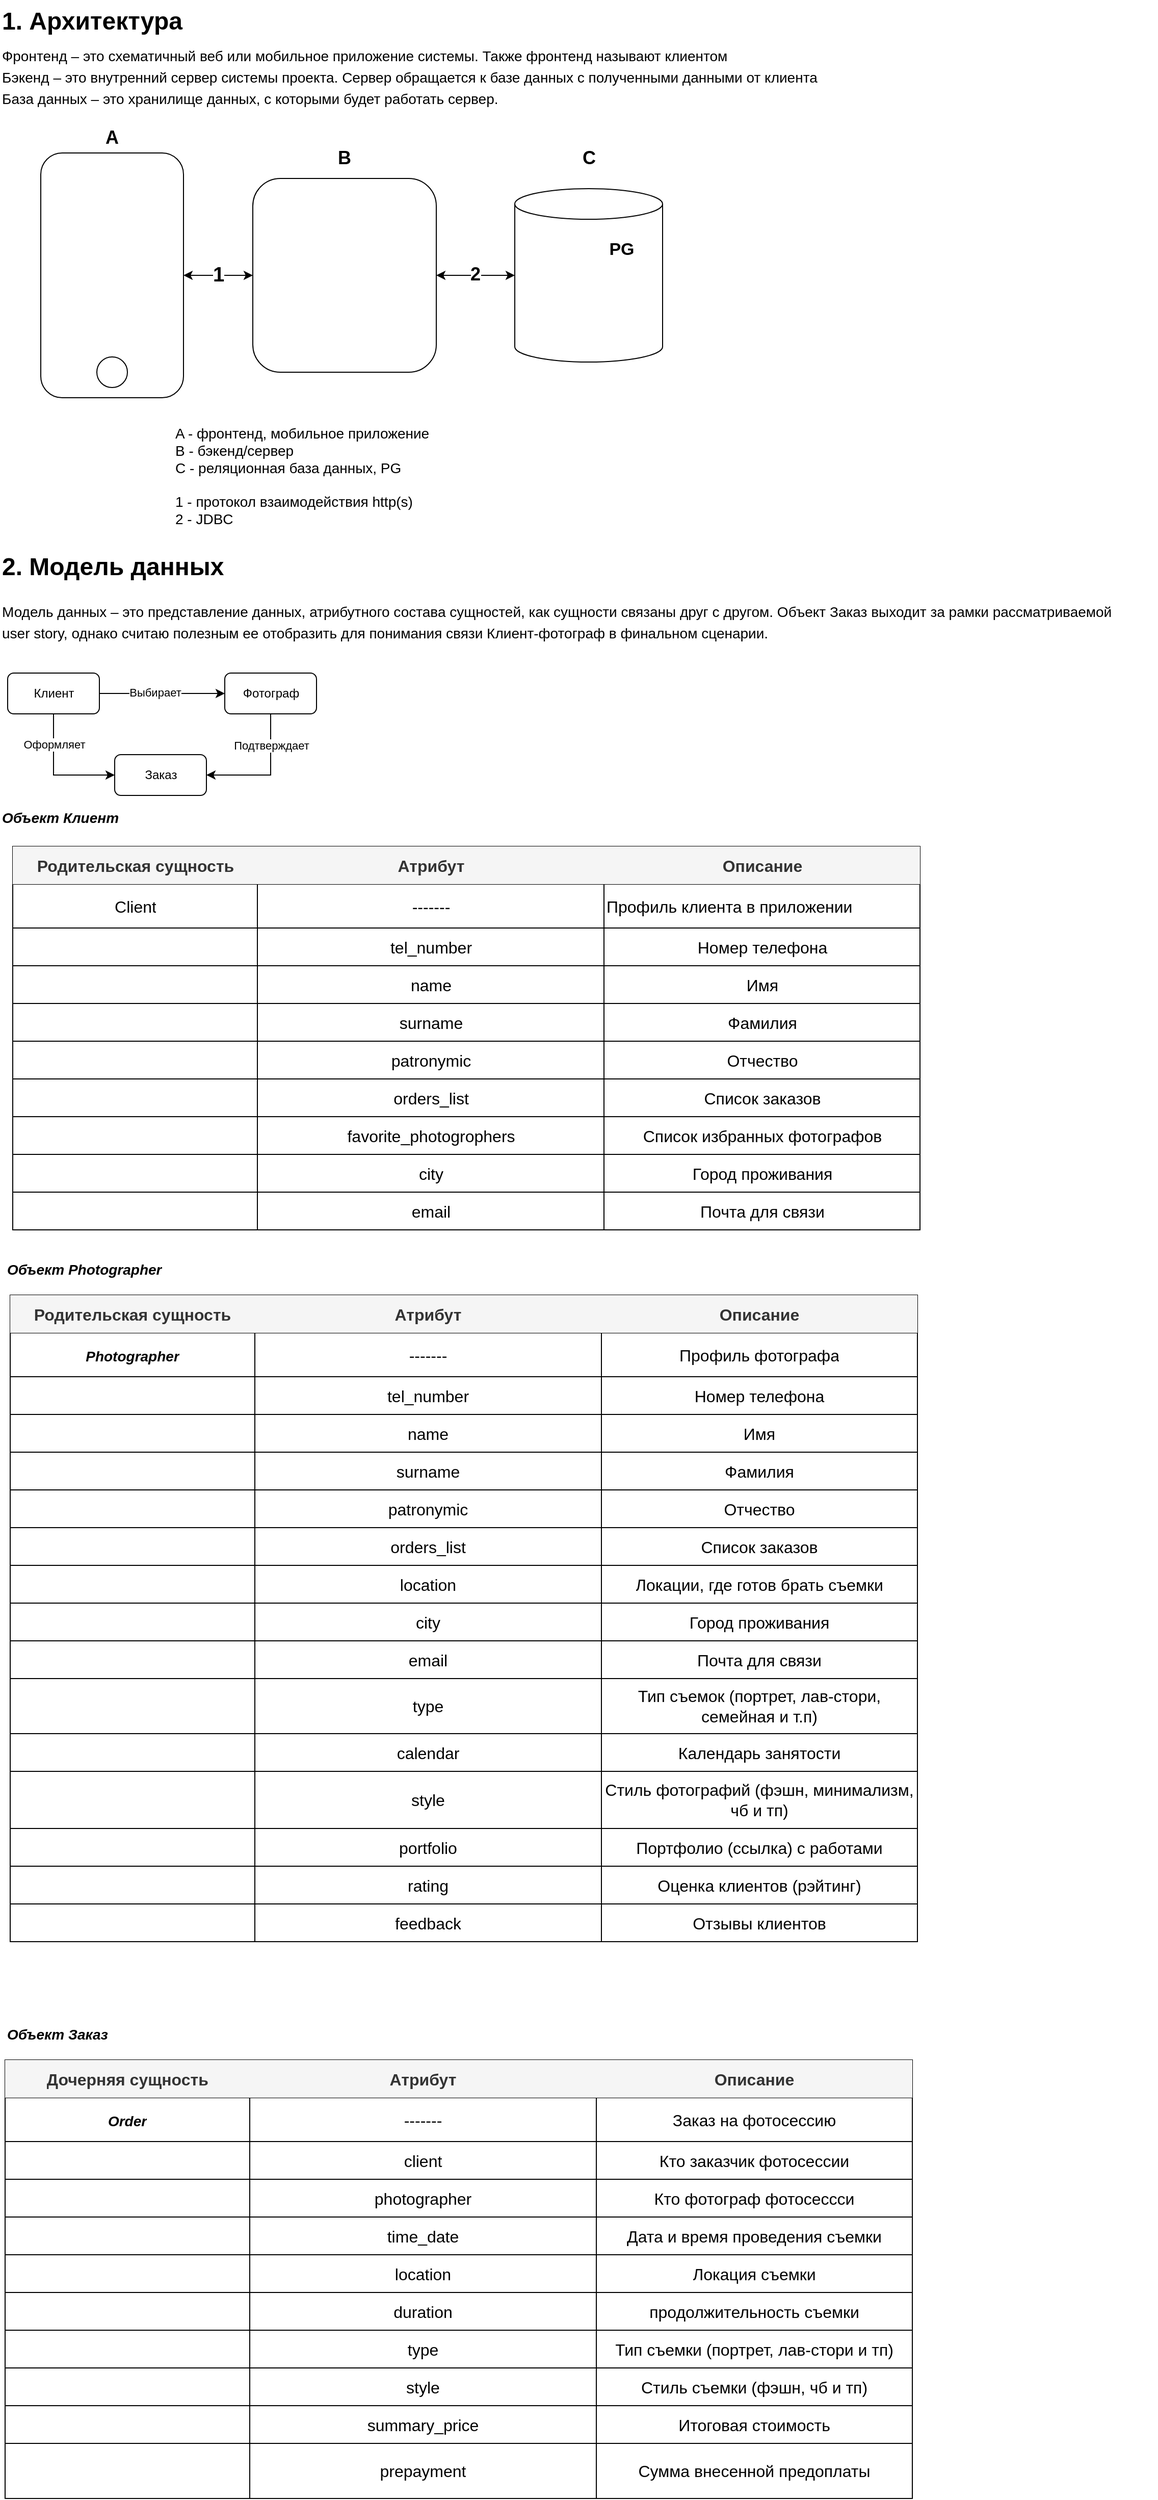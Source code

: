 <mxfile version="24.7.12">
  <diagram name="Страница — 1" id="ijxovVV1rgF7gnz3EdBH">
    <mxGraphModel dx="1235" dy="665" grid="1" gridSize="10" guides="1" tooltips="1" connect="1" arrows="1" fold="1" page="1" pageScale="1" pageWidth="1169" pageHeight="1654" math="0" shadow="0">
      <root>
        <mxCell id="0" />
        <mxCell id="1" parent="0" />
        <mxCell id="AkS7lIhU_IYrqKkZwIAo-1" value="&lt;h1 style=&quot;margin-top: 0px;&quot;&gt;1. Архитектура&lt;/h1&gt;&lt;p style=&quot;line-height: 50%; font-size: 14px;&quot;&gt;&lt;font style=&quot;font-size: 14px;&quot;&gt;&lt;span style=&quot;background-color: initial;&quot;&gt;Фронтенд – это схематичный веб или мобильное приложение системы. Также фронтенд&amp;nbsp;&lt;/span&gt;&lt;/font&gt;&lt;span style=&quot;background-color: initial;&quot;&gt;называют клиентом&lt;/span&gt;&lt;/p&gt;&lt;p style=&quot;line-height: 50%; font-size: 14px;&quot;&gt;&lt;font style=&quot;font-size: 14px;&quot;&gt;Бэкенд – это внутренний сервер системы проекта. Сервер обращается к базе данных с&amp;nbsp;&lt;/font&gt;&lt;span style=&quot;background-color: initial;&quot;&gt;полученными данными от клиента&amp;nbsp;&lt;/span&gt;&lt;/p&gt;&lt;p style=&quot;line-height: 50%; font-size: 14px;&quot;&gt;&lt;font style=&quot;font-size: 14px;&quot;&gt;База данных – это хранилище данных, с которыми будет работать сервер.&lt;/font&gt;&lt;/p&gt;&lt;p&gt;&lt;br&gt;&lt;/p&gt;" style="text;html=1;whiteSpace=wrap;overflow=hidden;rounded=0;" parent="1" vertex="1">
          <mxGeometry x="20" y="10" width="1130" height="170" as="geometry" />
        </mxCell>
        <mxCell id="AkS7lIhU_IYrqKkZwIAo-2" value="" style="rounded=1;whiteSpace=wrap;html=1;" parent="1" vertex="1">
          <mxGeometry x="60" y="160" width="140" height="240" as="geometry" />
        </mxCell>
        <mxCell id="AkS7lIhU_IYrqKkZwIAo-3" value="" style="ellipse;whiteSpace=wrap;html=1;" parent="1" vertex="1">
          <mxGeometry x="115" y="360" width="30" height="30" as="geometry" />
        </mxCell>
        <mxCell id="AkS7lIhU_IYrqKkZwIAo-4" value="" style="rounded=1;whiteSpace=wrap;html=1;" parent="1" vertex="1">
          <mxGeometry x="268" y="185" width="180" height="190" as="geometry" />
        </mxCell>
        <mxCell id="AkS7lIhU_IYrqKkZwIAo-5" value="" style="shape=cylinder3;whiteSpace=wrap;html=1;boundedLbl=1;backgroundOutline=1;size=15;" parent="1" vertex="1">
          <mxGeometry x="525" y="195" width="145" height="170" as="geometry" />
        </mxCell>
        <mxCell id="AkS7lIhU_IYrqKkZwIAo-7" value="&lt;b&gt;&lt;font style=&quot;font-size: 17px;&quot;&gt;PG&lt;/font&gt;&lt;/b&gt;" style="text;html=1;align=center;verticalAlign=middle;whiteSpace=wrap;rounded=0;" parent="1" vertex="1">
          <mxGeometry x="600" y="240" width="60" height="30" as="geometry" />
        </mxCell>
        <mxCell id="AkS7lIhU_IYrqKkZwIAo-8" value="&lt;font style=&quot;font-size: 18px;&quot;&gt;&lt;b&gt;A&lt;/b&gt;&lt;/font&gt;" style="text;html=1;align=center;verticalAlign=middle;whiteSpace=wrap;rounded=0;" parent="1" vertex="1">
          <mxGeometry x="100" y="130" width="60" height="30" as="geometry" />
        </mxCell>
        <mxCell id="AkS7lIhU_IYrqKkZwIAo-9" value="&lt;font style=&quot;font-size: 18px;&quot;&gt;&lt;b&gt;B&lt;/b&gt;&lt;/font&gt;" style="text;html=1;align=center;verticalAlign=middle;whiteSpace=wrap;rounded=0;" parent="1" vertex="1">
          <mxGeometry x="328" y="150" width="60" height="30" as="geometry" />
        </mxCell>
        <mxCell id="AkS7lIhU_IYrqKkZwIAo-10" value="&lt;font style=&quot;font-size: 18px;&quot;&gt;&lt;b&gt;C&lt;/b&gt;&lt;/font&gt;" style="text;html=1;align=center;verticalAlign=middle;whiteSpace=wrap;rounded=0;" parent="1" vertex="1">
          <mxGeometry x="567.5" y="150" width="60" height="30" as="geometry" />
        </mxCell>
        <mxCell id="AkS7lIhU_IYrqKkZwIAo-11" value="" style="endArrow=classic;startArrow=classic;html=1;rounded=0;exitX=1;exitY=0.5;exitDx=0;exitDy=0;" parent="1" source="AkS7lIhU_IYrqKkZwIAo-2" target="AkS7lIhU_IYrqKkZwIAo-4" edge="1">
          <mxGeometry width="50" height="50" relative="1" as="geometry">
            <mxPoint x="420" y="270" as="sourcePoint" />
            <mxPoint x="470" y="220" as="targetPoint" />
          </mxGeometry>
        </mxCell>
        <mxCell id="AkS7lIhU_IYrqKkZwIAo-12" value="&lt;font size=&quot;1&quot; style=&quot;&quot;&gt;&lt;b style=&quot;font-size: 20px;&quot;&gt;1&lt;/b&gt;&lt;/font&gt;" style="edgeLabel;html=1;align=center;verticalAlign=middle;resizable=0;points=[];" parent="AkS7lIhU_IYrqKkZwIAo-11" vertex="1" connectable="0">
          <mxGeometry x="-0.005" y="2" relative="1" as="geometry">
            <mxPoint as="offset" />
          </mxGeometry>
        </mxCell>
        <mxCell id="AkS7lIhU_IYrqKkZwIAo-13" value="" style="endArrow=classic;startArrow=classic;html=1;rounded=0;entryX=0;entryY=0.5;entryDx=0;entryDy=0;entryPerimeter=0;exitX=1;exitY=0.5;exitDx=0;exitDy=0;" parent="1" source="AkS7lIhU_IYrqKkZwIAo-4" target="AkS7lIhU_IYrqKkZwIAo-5" edge="1">
          <mxGeometry width="50" height="50" relative="1" as="geometry">
            <mxPoint x="470" y="310" as="sourcePoint" />
            <mxPoint x="470" y="220" as="targetPoint" />
          </mxGeometry>
        </mxCell>
        <mxCell id="AkS7lIhU_IYrqKkZwIAo-14" value="&lt;font style=&quot;font-size: 18px;&quot;&gt;&lt;b&gt;2&lt;/b&gt;&lt;/font&gt;" style="edgeLabel;html=1;align=center;verticalAlign=middle;resizable=0;points=[];" parent="AkS7lIhU_IYrqKkZwIAo-13" vertex="1" connectable="0">
          <mxGeometry x="-0.023" y="1" relative="1" as="geometry">
            <mxPoint as="offset" />
          </mxGeometry>
        </mxCell>
        <mxCell id="AkS7lIhU_IYrqKkZwIAo-15" value="&lt;font style=&quot;font-size: 14px;&quot;&gt;A - фронтенд, мобильное приложение&lt;/font&gt;&lt;div&gt;&lt;font style=&quot;font-size: 14px;&quot;&gt;B - бэкенд/сервер&lt;/font&gt;&lt;/div&gt;&lt;div&gt;&lt;font style=&quot;font-size: 14px;&quot;&gt;C - реляционная база данных, PG&lt;/font&gt;&lt;/div&gt;&lt;div&gt;&lt;font style=&quot;font-size: 14px;&quot;&gt;&lt;br&gt;&lt;/font&gt;&lt;/div&gt;&lt;div&gt;&lt;font style=&quot;font-size: 14px;&quot;&gt;1 - протокол взаимодействия http(s)&lt;/font&gt;&lt;/div&gt;&lt;div&gt;&lt;font style=&quot;font-size: 14px;&quot;&gt;2 - JDBC&lt;/font&gt;&lt;/div&gt;" style="text;html=1;align=left;verticalAlign=top;whiteSpace=wrap;rounded=0;" parent="1" vertex="1">
          <mxGeometry x="190" y="420" width="460" height="110" as="geometry" />
        </mxCell>
        <mxCell id="ub23vjz9PENQ5aywY2CP-2" value="&lt;h1 style=&quot;margin-top: 0px; line-height: 160%;&quot;&gt;2. Модель данных&lt;/h1&gt;&lt;p style=&quot;line-height: 160%;&quot;&gt;&lt;span style=&quot;font-size: 14px;&quot;&gt;Модель данных – это представление данных, атрибутного состава сущностей, как сущности&amp;nbsp;&lt;/span&gt;&lt;span style=&quot;font-size: 14px; background-color: initial;&quot;&gt;связаны друг с другом. Объект Заказ выходит за рамки рассматриваемой user story, однако считаю полезным ее отобразить для понимания связи Клиент-фотограф в финальном сценарии.&lt;/span&gt;&lt;/p&gt;" style="text;html=1;whiteSpace=wrap;overflow=hidden;rounded=0;" vertex="1" parent="1">
          <mxGeometry x="20" y="540" width="1120" height="120" as="geometry" />
        </mxCell>
        <mxCell id="ub23vjz9PENQ5aywY2CP-6" style="edgeStyle=orthogonalEdgeStyle;rounded=0;orthogonalLoop=1;jettySize=auto;html=1;entryX=0;entryY=0.5;entryDx=0;entryDy=0;" edge="1" parent="1" source="ub23vjz9PENQ5aywY2CP-3" target="ub23vjz9PENQ5aywY2CP-5">
          <mxGeometry relative="1" as="geometry">
            <Array as="points">
              <mxPoint x="72.5" y="770" />
            </Array>
          </mxGeometry>
        </mxCell>
        <mxCell id="ub23vjz9PENQ5aywY2CP-8" value="Оформляет" style="edgeLabel;html=1;align=center;verticalAlign=middle;resizable=0;points=[];" vertex="1" connectable="0" parent="ub23vjz9PENQ5aywY2CP-6">
          <mxGeometry x="-0.22" relative="1" as="geometry">
            <mxPoint y="-17" as="offset" />
          </mxGeometry>
        </mxCell>
        <mxCell id="ub23vjz9PENQ5aywY2CP-10" style="edgeStyle=orthogonalEdgeStyle;rounded=0;orthogonalLoop=1;jettySize=auto;html=1;" edge="1" parent="1" source="ub23vjz9PENQ5aywY2CP-3" target="ub23vjz9PENQ5aywY2CP-4">
          <mxGeometry relative="1" as="geometry" />
        </mxCell>
        <mxCell id="ub23vjz9PENQ5aywY2CP-11" value="Выбирает" style="edgeLabel;html=1;align=center;verticalAlign=middle;resizable=0;points=[];" vertex="1" connectable="0" parent="ub23vjz9PENQ5aywY2CP-10">
          <mxGeometry x="-0.115" y="1" relative="1" as="geometry">
            <mxPoint as="offset" />
          </mxGeometry>
        </mxCell>
        <mxCell id="ub23vjz9PENQ5aywY2CP-3" value="Клиент" style="rounded=1;whiteSpace=wrap;html=1;" vertex="1" parent="1">
          <mxGeometry x="27.5" y="670" width="90" height="40" as="geometry" />
        </mxCell>
        <mxCell id="ub23vjz9PENQ5aywY2CP-7" style="edgeStyle=orthogonalEdgeStyle;rounded=0;orthogonalLoop=1;jettySize=auto;html=1;entryX=1;entryY=0.5;entryDx=0;entryDy=0;" edge="1" parent="1" source="ub23vjz9PENQ5aywY2CP-4" target="ub23vjz9PENQ5aywY2CP-5">
          <mxGeometry relative="1" as="geometry">
            <Array as="points">
              <mxPoint x="285.5" y="770" />
            </Array>
          </mxGeometry>
        </mxCell>
        <mxCell id="ub23vjz9PENQ5aywY2CP-9" value="Подтверждает" style="edgeLabel;html=1;align=center;verticalAlign=middle;resizable=0;points=[];" vertex="1" connectable="0" parent="ub23vjz9PENQ5aywY2CP-7">
          <mxGeometry x="-0.407" y="1" relative="1" as="geometry">
            <mxPoint x="-1" y="-6" as="offset" />
          </mxGeometry>
        </mxCell>
        <mxCell id="ub23vjz9PENQ5aywY2CP-4" value="Фотограф" style="rounded=1;whiteSpace=wrap;html=1;" vertex="1" parent="1">
          <mxGeometry x="240.5" y="670" width="90" height="40" as="geometry" />
        </mxCell>
        <mxCell id="ub23vjz9PENQ5aywY2CP-5" value="Заказ" style="rounded=1;whiteSpace=wrap;html=1;" vertex="1" parent="1">
          <mxGeometry x="132.5" y="750" width="90" height="40" as="geometry" />
        </mxCell>
        <mxCell id="ub23vjz9PENQ5aywY2CP-14" value="" style="shape=table;startSize=0;container=1;collapsible=0;childLayout=tableLayout;fontSize=16;" vertex="1" parent="1">
          <mxGeometry x="32.5" y="840" width="890" height="376" as="geometry" />
        </mxCell>
        <mxCell id="ub23vjz9PENQ5aywY2CP-15" value="" style="shape=tableRow;horizontal=0;startSize=0;swimlaneHead=0;swimlaneBody=0;strokeColor=inherit;top=0;left=0;bottom=0;right=0;collapsible=0;dropTarget=0;fillColor=none;points=[[0,0.5],[1,0.5]];portConstraint=eastwest;fontSize=16;" vertex="1" parent="ub23vjz9PENQ5aywY2CP-14">
          <mxGeometry width="890" height="37" as="geometry" />
        </mxCell>
        <mxCell id="ub23vjz9PENQ5aywY2CP-16" value="Родительская сущность" style="shape=partialRectangle;html=1;whiteSpace=wrap;connectable=0;strokeColor=#666666;overflow=hidden;fillColor=#f5f5f5;top=0;left=0;bottom=0;right=0;pointerEvents=1;fontSize=16;fontStyle=1;fontColor=#333333;perimeterSpacing=1;" vertex="1" parent="ub23vjz9PENQ5aywY2CP-15">
          <mxGeometry width="240" height="37" as="geometry">
            <mxRectangle width="240" height="37" as="alternateBounds" />
          </mxGeometry>
        </mxCell>
        <mxCell id="ub23vjz9PENQ5aywY2CP-17" value="Атрибут" style="shape=partialRectangle;html=1;whiteSpace=wrap;connectable=0;strokeColor=#666666;overflow=hidden;fillColor=#f5f5f5;top=0;left=0;bottom=0;right=0;pointerEvents=1;fontSize=16;fontStyle=1;fontColor=#333333;perimeterSpacing=1;" vertex="1" parent="ub23vjz9PENQ5aywY2CP-15">
          <mxGeometry x="240" width="340" height="37" as="geometry">
            <mxRectangle width="340" height="37" as="alternateBounds" />
          </mxGeometry>
        </mxCell>
        <mxCell id="ub23vjz9PENQ5aywY2CP-18" value="Описание" style="shape=partialRectangle;html=1;whiteSpace=wrap;connectable=0;strokeColor=#666666;overflow=hidden;fillColor=#f5f5f5;top=0;left=0;bottom=0;right=0;pointerEvents=1;fontSize=16;fontStyle=1;fontColor=#333333;perimeterSpacing=1;" vertex="1" parent="ub23vjz9PENQ5aywY2CP-15">
          <mxGeometry x="580" width="310" height="37" as="geometry">
            <mxRectangle width="310" height="37" as="alternateBounds" />
          </mxGeometry>
        </mxCell>
        <mxCell id="ub23vjz9PENQ5aywY2CP-19" value="" style="shape=tableRow;horizontal=0;startSize=0;swimlaneHead=0;swimlaneBody=0;strokeColor=inherit;top=0;left=0;bottom=0;right=0;collapsible=0;dropTarget=0;fillColor=none;points=[[0,0.5],[1,0.5]];portConstraint=eastwest;fontSize=16;" vertex="1" parent="ub23vjz9PENQ5aywY2CP-14">
          <mxGeometry y="37" width="890" height="43" as="geometry" />
        </mxCell>
        <mxCell id="ub23vjz9PENQ5aywY2CP-20" value="Client" style="shape=partialRectangle;html=1;whiteSpace=wrap;connectable=0;strokeColor=inherit;overflow=hidden;fillColor=none;top=0;left=0;bottom=0;right=0;pointerEvents=1;fontSize=16;" vertex="1" parent="ub23vjz9PENQ5aywY2CP-19">
          <mxGeometry width="240" height="43" as="geometry">
            <mxRectangle width="240" height="43" as="alternateBounds" />
          </mxGeometry>
        </mxCell>
        <mxCell id="ub23vjz9PENQ5aywY2CP-21" value="-------" style="shape=partialRectangle;html=1;whiteSpace=wrap;connectable=0;strokeColor=inherit;overflow=hidden;fillColor=none;top=0;left=0;bottom=0;right=0;pointerEvents=1;fontSize=16;" vertex="1" parent="ub23vjz9PENQ5aywY2CP-19">
          <mxGeometry x="240" width="340" height="43" as="geometry">
            <mxRectangle width="340" height="43" as="alternateBounds" />
          </mxGeometry>
        </mxCell>
        <mxCell id="ub23vjz9PENQ5aywY2CP-22" value="Профиль клиента в приложении" style="shape=partialRectangle;html=1;whiteSpace=wrap;connectable=0;strokeColor=inherit;overflow=hidden;fillColor=none;top=0;left=0;bottom=0;right=0;pointerEvents=1;fontSize=16;align=left;" vertex="1" parent="ub23vjz9PENQ5aywY2CP-19">
          <mxGeometry x="580" width="310" height="43" as="geometry">
            <mxRectangle width="310" height="43" as="alternateBounds" />
          </mxGeometry>
        </mxCell>
        <mxCell id="ub23vjz9PENQ5aywY2CP-40" style="shape=tableRow;horizontal=0;startSize=0;swimlaneHead=0;swimlaneBody=0;strokeColor=inherit;top=0;left=0;bottom=0;right=0;collapsible=0;dropTarget=0;fillColor=none;points=[[0,0.5],[1,0.5]];portConstraint=eastwest;fontSize=16;" vertex="1" parent="ub23vjz9PENQ5aywY2CP-14">
          <mxGeometry y="80" width="890" height="37" as="geometry" />
        </mxCell>
        <mxCell id="ub23vjz9PENQ5aywY2CP-41" style="shape=partialRectangle;html=1;whiteSpace=wrap;connectable=0;strokeColor=inherit;overflow=hidden;fillColor=none;top=0;left=0;bottom=0;right=0;pointerEvents=1;fontSize=16;" vertex="1" parent="ub23vjz9PENQ5aywY2CP-40">
          <mxGeometry width="240" height="37" as="geometry">
            <mxRectangle width="240" height="37" as="alternateBounds" />
          </mxGeometry>
        </mxCell>
        <mxCell id="ub23vjz9PENQ5aywY2CP-42" value="tel_number" style="shape=partialRectangle;html=1;whiteSpace=wrap;connectable=0;strokeColor=inherit;overflow=hidden;fillColor=none;top=0;left=0;bottom=0;right=0;pointerEvents=1;fontSize=16;" vertex="1" parent="ub23vjz9PENQ5aywY2CP-40">
          <mxGeometry x="240" width="340" height="37" as="geometry">
            <mxRectangle width="340" height="37" as="alternateBounds" />
          </mxGeometry>
        </mxCell>
        <mxCell id="ub23vjz9PENQ5aywY2CP-43" value="Номер телефона" style="shape=partialRectangle;html=1;whiteSpace=wrap;connectable=0;strokeColor=inherit;overflow=hidden;fillColor=none;top=0;left=0;bottom=0;right=0;pointerEvents=1;fontSize=16;" vertex="1" parent="ub23vjz9PENQ5aywY2CP-40">
          <mxGeometry x="580" width="310" height="37" as="geometry">
            <mxRectangle width="310" height="37" as="alternateBounds" />
          </mxGeometry>
        </mxCell>
        <mxCell id="ub23vjz9PENQ5aywY2CP-36" style="shape=tableRow;horizontal=0;startSize=0;swimlaneHead=0;swimlaneBody=0;strokeColor=inherit;top=0;left=0;bottom=0;right=0;collapsible=0;dropTarget=0;fillColor=none;points=[[0,0.5],[1,0.5]];portConstraint=eastwest;fontSize=16;" vertex="1" parent="ub23vjz9PENQ5aywY2CP-14">
          <mxGeometry y="117" width="890" height="37" as="geometry" />
        </mxCell>
        <mxCell id="ub23vjz9PENQ5aywY2CP-37" style="shape=partialRectangle;html=1;whiteSpace=wrap;connectable=0;strokeColor=inherit;overflow=hidden;fillColor=none;top=0;left=0;bottom=0;right=0;pointerEvents=1;fontSize=16;" vertex="1" parent="ub23vjz9PENQ5aywY2CP-36">
          <mxGeometry width="240" height="37" as="geometry">
            <mxRectangle width="240" height="37" as="alternateBounds" />
          </mxGeometry>
        </mxCell>
        <mxCell id="ub23vjz9PENQ5aywY2CP-38" value="name" style="shape=partialRectangle;html=1;whiteSpace=wrap;connectable=0;strokeColor=inherit;overflow=hidden;fillColor=none;top=0;left=0;bottom=0;right=0;pointerEvents=1;fontSize=16;" vertex="1" parent="ub23vjz9PENQ5aywY2CP-36">
          <mxGeometry x="240" width="340" height="37" as="geometry">
            <mxRectangle width="340" height="37" as="alternateBounds" />
          </mxGeometry>
        </mxCell>
        <mxCell id="ub23vjz9PENQ5aywY2CP-39" value="Имя" style="shape=partialRectangle;html=1;whiteSpace=wrap;connectable=0;strokeColor=inherit;overflow=hidden;fillColor=none;top=0;left=0;bottom=0;right=0;pointerEvents=1;fontSize=16;" vertex="1" parent="ub23vjz9PENQ5aywY2CP-36">
          <mxGeometry x="580" width="310" height="37" as="geometry">
            <mxRectangle width="310" height="37" as="alternateBounds" />
          </mxGeometry>
        </mxCell>
        <mxCell id="ub23vjz9PENQ5aywY2CP-32" style="shape=tableRow;horizontal=0;startSize=0;swimlaneHead=0;swimlaneBody=0;strokeColor=inherit;top=0;left=0;bottom=0;right=0;collapsible=0;dropTarget=0;fillColor=none;points=[[0,0.5],[1,0.5]];portConstraint=eastwest;fontSize=16;" vertex="1" parent="ub23vjz9PENQ5aywY2CP-14">
          <mxGeometry y="154" width="890" height="37" as="geometry" />
        </mxCell>
        <mxCell id="ub23vjz9PENQ5aywY2CP-33" style="shape=partialRectangle;html=1;whiteSpace=wrap;connectable=0;strokeColor=inherit;overflow=hidden;fillColor=none;top=0;left=0;bottom=0;right=0;pointerEvents=1;fontSize=16;" vertex="1" parent="ub23vjz9PENQ5aywY2CP-32">
          <mxGeometry width="240" height="37" as="geometry">
            <mxRectangle width="240" height="37" as="alternateBounds" />
          </mxGeometry>
        </mxCell>
        <mxCell id="ub23vjz9PENQ5aywY2CP-34" value="surname" style="shape=partialRectangle;html=1;whiteSpace=wrap;connectable=0;strokeColor=inherit;overflow=hidden;fillColor=none;top=0;left=0;bottom=0;right=0;pointerEvents=1;fontSize=16;" vertex="1" parent="ub23vjz9PENQ5aywY2CP-32">
          <mxGeometry x="240" width="340" height="37" as="geometry">
            <mxRectangle width="340" height="37" as="alternateBounds" />
          </mxGeometry>
        </mxCell>
        <mxCell id="ub23vjz9PENQ5aywY2CP-35" value="Фамилия" style="shape=partialRectangle;html=1;whiteSpace=wrap;connectable=0;strokeColor=inherit;overflow=hidden;fillColor=none;top=0;left=0;bottom=0;right=0;pointerEvents=1;fontSize=16;" vertex="1" parent="ub23vjz9PENQ5aywY2CP-32">
          <mxGeometry x="580" width="310" height="37" as="geometry">
            <mxRectangle width="310" height="37" as="alternateBounds" />
          </mxGeometry>
        </mxCell>
        <mxCell id="ub23vjz9PENQ5aywY2CP-28" style="shape=tableRow;horizontal=0;startSize=0;swimlaneHead=0;swimlaneBody=0;strokeColor=inherit;top=0;left=0;bottom=0;right=0;collapsible=0;dropTarget=0;fillColor=none;points=[[0,0.5],[1,0.5]];portConstraint=eastwest;fontSize=16;" vertex="1" parent="ub23vjz9PENQ5aywY2CP-14">
          <mxGeometry y="191" width="890" height="37" as="geometry" />
        </mxCell>
        <mxCell id="ub23vjz9PENQ5aywY2CP-29" style="shape=partialRectangle;html=1;whiteSpace=wrap;connectable=0;strokeColor=inherit;overflow=hidden;fillColor=none;top=0;left=0;bottom=0;right=0;pointerEvents=1;fontSize=16;" vertex="1" parent="ub23vjz9PENQ5aywY2CP-28">
          <mxGeometry width="240" height="37" as="geometry">
            <mxRectangle width="240" height="37" as="alternateBounds" />
          </mxGeometry>
        </mxCell>
        <mxCell id="ub23vjz9PENQ5aywY2CP-30" value="patronymic" style="shape=partialRectangle;html=1;whiteSpace=wrap;connectable=0;strokeColor=inherit;overflow=hidden;fillColor=none;top=0;left=0;bottom=0;right=0;pointerEvents=1;fontSize=16;" vertex="1" parent="ub23vjz9PENQ5aywY2CP-28">
          <mxGeometry x="240" width="340" height="37" as="geometry">
            <mxRectangle width="340" height="37" as="alternateBounds" />
          </mxGeometry>
        </mxCell>
        <mxCell id="ub23vjz9PENQ5aywY2CP-31" value="Отчество" style="shape=partialRectangle;html=1;whiteSpace=wrap;connectable=0;strokeColor=inherit;overflow=hidden;fillColor=none;top=0;left=0;bottom=0;right=0;pointerEvents=1;fontSize=16;" vertex="1" parent="ub23vjz9PENQ5aywY2CP-28">
          <mxGeometry x="580" width="310" height="37" as="geometry">
            <mxRectangle width="310" height="37" as="alternateBounds" />
          </mxGeometry>
        </mxCell>
        <mxCell id="ub23vjz9PENQ5aywY2CP-61" style="shape=tableRow;horizontal=0;startSize=0;swimlaneHead=0;swimlaneBody=0;strokeColor=inherit;top=0;left=0;bottom=0;right=0;collapsible=0;dropTarget=0;fillColor=none;points=[[0,0.5],[1,0.5]];portConstraint=eastwest;fontSize=16;" vertex="1" parent="ub23vjz9PENQ5aywY2CP-14">
          <mxGeometry y="228" width="890" height="37" as="geometry" />
        </mxCell>
        <mxCell id="ub23vjz9PENQ5aywY2CP-62" style="shape=partialRectangle;html=1;whiteSpace=wrap;connectable=0;strokeColor=inherit;overflow=hidden;fillColor=none;top=0;left=0;bottom=0;right=0;pointerEvents=1;fontSize=16;" vertex="1" parent="ub23vjz9PENQ5aywY2CP-61">
          <mxGeometry width="240" height="37" as="geometry">
            <mxRectangle width="240" height="37" as="alternateBounds" />
          </mxGeometry>
        </mxCell>
        <mxCell id="ub23vjz9PENQ5aywY2CP-63" value="orders_list" style="shape=partialRectangle;html=1;whiteSpace=wrap;connectable=0;strokeColor=inherit;overflow=hidden;fillColor=none;top=0;left=0;bottom=0;right=0;pointerEvents=1;fontSize=16;" vertex="1" parent="ub23vjz9PENQ5aywY2CP-61">
          <mxGeometry x="240" width="340" height="37" as="geometry">
            <mxRectangle width="340" height="37" as="alternateBounds" />
          </mxGeometry>
        </mxCell>
        <mxCell id="ub23vjz9PENQ5aywY2CP-64" value="Список заказов" style="shape=partialRectangle;html=1;whiteSpace=wrap;connectable=0;strokeColor=inherit;overflow=hidden;fillColor=none;top=0;left=0;bottom=0;right=0;pointerEvents=1;fontSize=16;" vertex="1" parent="ub23vjz9PENQ5aywY2CP-61">
          <mxGeometry x="580" width="310" height="37" as="geometry">
            <mxRectangle width="310" height="37" as="alternateBounds" />
          </mxGeometry>
        </mxCell>
        <mxCell id="ub23vjz9PENQ5aywY2CP-57" style="shape=tableRow;horizontal=0;startSize=0;swimlaneHead=0;swimlaneBody=0;strokeColor=inherit;top=0;left=0;bottom=0;right=0;collapsible=0;dropTarget=0;fillColor=none;points=[[0,0.5],[1,0.5]];portConstraint=eastwest;fontSize=16;" vertex="1" parent="ub23vjz9PENQ5aywY2CP-14">
          <mxGeometry y="265" width="890" height="37" as="geometry" />
        </mxCell>
        <mxCell id="ub23vjz9PENQ5aywY2CP-58" style="shape=partialRectangle;html=1;whiteSpace=wrap;connectable=0;strokeColor=inherit;overflow=hidden;fillColor=none;top=0;left=0;bottom=0;right=0;pointerEvents=1;fontSize=16;" vertex="1" parent="ub23vjz9PENQ5aywY2CP-57">
          <mxGeometry width="240" height="37" as="geometry">
            <mxRectangle width="240" height="37" as="alternateBounds" />
          </mxGeometry>
        </mxCell>
        <mxCell id="ub23vjz9PENQ5aywY2CP-59" value="favorite_photogrophers" style="shape=partialRectangle;html=1;whiteSpace=wrap;connectable=0;strokeColor=inherit;overflow=hidden;fillColor=none;top=0;left=0;bottom=0;right=0;pointerEvents=1;fontSize=16;" vertex="1" parent="ub23vjz9PENQ5aywY2CP-57">
          <mxGeometry x="240" width="340" height="37" as="geometry">
            <mxRectangle width="340" height="37" as="alternateBounds" />
          </mxGeometry>
        </mxCell>
        <mxCell id="ub23vjz9PENQ5aywY2CP-60" value="Список избранных фотографов" style="shape=partialRectangle;html=1;whiteSpace=wrap;connectable=0;strokeColor=inherit;overflow=hidden;fillColor=none;top=0;left=0;bottom=0;right=0;pointerEvents=1;fontSize=16;" vertex="1" parent="ub23vjz9PENQ5aywY2CP-57">
          <mxGeometry x="580" width="310" height="37" as="geometry">
            <mxRectangle width="310" height="37" as="alternateBounds" />
          </mxGeometry>
        </mxCell>
        <mxCell id="ub23vjz9PENQ5aywY2CP-53" style="shape=tableRow;horizontal=0;startSize=0;swimlaneHead=0;swimlaneBody=0;strokeColor=inherit;top=0;left=0;bottom=0;right=0;collapsible=0;dropTarget=0;fillColor=none;points=[[0,0.5],[1,0.5]];portConstraint=eastwest;fontSize=16;" vertex="1" parent="ub23vjz9PENQ5aywY2CP-14">
          <mxGeometry y="302" width="890" height="37" as="geometry" />
        </mxCell>
        <mxCell id="ub23vjz9PENQ5aywY2CP-54" style="shape=partialRectangle;html=1;whiteSpace=wrap;connectable=0;strokeColor=inherit;overflow=hidden;fillColor=none;top=0;left=0;bottom=0;right=0;pointerEvents=1;fontSize=16;" vertex="1" parent="ub23vjz9PENQ5aywY2CP-53">
          <mxGeometry width="240" height="37" as="geometry">
            <mxRectangle width="240" height="37" as="alternateBounds" />
          </mxGeometry>
        </mxCell>
        <mxCell id="ub23vjz9PENQ5aywY2CP-55" value="city" style="shape=partialRectangle;html=1;whiteSpace=wrap;connectable=0;strokeColor=inherit;overflow=hidden;fillColor=none;top=0;left=0;bottom=0;right=0;pointerEvents=1;fontSize=16;" vertex="1" parent="ub23vjz9PENQ5aywY2CP-53">
          <mxGeometry x="240" width="340" height="37" as="geometry">
            <mxRectangle width="340" height="37" as="alternateBounds" />
          </mxGeometry>
        </mxCell>
        <mxCell id="ub23vjz9PENQ5aywY2CP-56" value="Город проживания" style="shape=partialRectangle;html=1;whiteSpace=wrap;connectable=0;strokeColor=inherit;overflow=hidden;fillColor=none;top=0;left=0;bottom=0;right=0;pointerEvents=1;fontSize=16;" vertex="1" parent="ub23vjz9PENQ5aywY2CP-53">
          <mxGeometry x="580" width="310" height="37" as="geometry">
            <mxRectangle width="310" height="37" as="alternateBounds" />
          </mxGeometry>
        </mxCell>
        <mxCell id="ub23vjz9PENQ5aywY2CP-49" style="shape=tableRow;horizontal=0;startSize=0;swimlaneHead=0;swimlaneBody=0;strokeColor=inherit;top=0;left=0;bottom=0;right=0;collapsible=0;dropTarget=0;fillColor=none;points=[[0,0.5],[1,0.5]];portConstraint=eastwest;fontSize=16;" vertex="1" parent="ub23vjz9PENQ5aywY2CP-14">
          <mxGeometry y="339" width="890" height="37" as="geometry" />
        </mxCell>
        <mxCell id="ub23vjz9PENQ5aywY2CP-50" style="shape=partialRectangle;html=1;whiteSpace=wrap;connectable=0;strokeColor=inherit;overflow=hidden;fillColor=none;top=0;left=0;bottom=0;right=0;pointerEvents=1;fontSize=16;" vertex="1" parent="ub23vjz9PENQ5aywY2CP-49">
          <mxGeometry width="240" height="37" as="geometry">
            <mxRectangle width="240" height="37" as="alternateBounds" />
          </mxGeometry>
        </mxCell>
        <mxCell id="ub23vjz9PENQ5aywY2CP-51" value="email" style="shape=partialRectangle;html=1;whiteSpace=wrap;connectable=0;strokeColor=inherit;overflow=hidden;fillColor=none;top=0;left=0;bottom=0;right=0;pointerEvents=1;fontSize=16;" vertex="1" parent="ub23vjz9PENQ5aywY2CP-49">
          <mxGeometry x="240" width="340" height="37" as="geometry">
            <mxRectangle width="340" height="37" as="alternateBounds" />
          </mxGeometry>
        </mxCell>
        <mxCell id="ub23vjz9PENQ5aywY2CP-52" value="Почта для связи" style="shape=partialRectangle;html=1;whiteSpace=wrap;connectable=0;strokeColor=inherit;overflow=hidden;fillColor=none;top=0;left=0;bottom=0;right=0;pointerEvents=1;fontSize=16;" vertex="1" parent="ub23vjz9PENQ5aywY2CP-49">
          <mxGeometry x="580" width="310" height="37" as="geometry">
            <mxRectangle width="310" height="37" as="alternateBounds" />
          </mxGeometry>
        </mxCell>
        <mxCell id="ub23vjz9PENQ5aywY2CP-27" value="Объект Клиент" style="text;html=1;whiteSpace=wrap;overflow=hidden;rounded=0;fontSize=14;fontStyle=3" vertex="1" parent="1">
          <mxGeometry x="20" y="797" width="1130" height="30" as="geometry" />
        </mxCell>
        <mxCell id="ub23vjz9PENQ5aywY2CP-82" value="" style="shape=table;startSize=0;container=1;collapsible=0;childLayout=tableLayout;fontSize=16;" vertex="1" parent="1">
          <mxGeometry x="30" y="1280" width="890" height="634" as="geometry" />
        </mxCell>
        <mxCell id="ub23vjz9PENQ5aywY2CP-83" value="" style="shape=tableRow;horizontal=0;startSize=0;swimlaneHead=0;swimlaneBody=0;strokeColor=inherit;top=0;left=0;bottom=0;right=0;collapsible=0;dropTarget=0;fillColor=none;points=[[0,0.5],[1,0.5]];portConstraint=eastwest;fontSize=16;" vertex="1" parent="ub23vjz9PENQ5aywY2CP-82">
          <mxGeometry width="890" height="37" as="geometry" />
        </mxCell>
        <mxCell id="ub23vjz9PENQ5aywY2CP-84" value="Родительская сущность" style="shape=partialRectangle;html=1;whiteSpace=wrap;connectable=0;strokeColor=#666666;overflow=hidden;fillColor=#f5f5f5;top=0;left=0;bottom=0;right=0;pointerEvents=1;fontSize=16;fontStyle=1;fontColor=#333333;perimeterSpacing=1;" vertex="1" parent="ub23vjz9PENQ5aywY2CP-83">
          <mxGeometry width="240" height="37" as="geometry">
            <mxRectangle width="240" height="37" as="alternateBounds" />
          </mxGeometry>
        </mxCell>
        <mxCell id="ub23vjz9PENQ5aywY2CP-85" value="Атрибут" style="shape=partialRectangle;html=1;whiteSpace=wrap;connectable=0;strokeColor=#666666;overflow=hidden;fillColor=#f5f5f5;top=0;left=0;bottom=0;right=0;pointerEvents=1;fontSize=16;fontStyle=1;fontColor=#333333;perimeterSpacing=1;" vertex="1" parent="ub23vjz9PENQ5aywY2CP-83">
          <mxGeometry x="240" width="340" height="37" as="geometry">
            <mxRectangle width="340" height="37" as="alternateBounds" />
          </mxGeometry>
        </mxCell>
        <mxCell id="ub23vjz9PENQ5aywY2CP-86" value="Описание" style="shape=partialRectangle;html=1;whiteSpace=wrap;connectable=0;strokeColor=#666666;overflow=hidden;fillColor=#f5f5f5;top=0;left=0;bottom=0;right=0;pointerEvents=1;fontSize=16;fontStyle=1;fontColor=#333333;perimeterSpacing=1;" vertex="1" parent="ub23vjz9PENQ5aywY2CP-83">
          <mxGeometry x="580" width="310" height="37" as="geometry">
            <mxRectangle width="310" height="37" as="alternateBounds" />
          </mxGeometry>
        </mxCell>
        <mxCell id="ub23vjz9PENQ5aywY2CP-87" value="" style="shape=tableRow;horizontal=0;startSize=0;swimlaneHead=0;swimlaneBody=0;strokeColor=inherit;top=0;left=0;bottom=0;right=0;collapsible=0;dropTarget=0;fillColor=none;points=[[0,0.5],[1,0.5]];portConstraint=eastwest;fontSize=16;" vertex="1" parent="ub23vjz9PENQ5aywY2CP-82">
          <mxGeometry y="37" width="890" height="43" as="geometry" />
        </mxCell>
        <mxCell id="ub23vjz9PENQ5aywY2CP-88" value="&lt;span style=&quot;font-size: 14px; font-style: italic; font-weight: 700; text-align: left;&quot;&gt;Photographer&lt;/span&gt;" style="shape=partialRectangle;html=1;whiteSpace=wrap;connectable=0;strokeColor=inherit;overflow=hidden;fillColor=none;top=0;left=0;bottom=0;right=0;pointerEvents=1;fontSize=16;" vertex="1" parent="ub23vjz9PENQ5aywY2CP-87">
          <mxGeometry width="240" height="43" as="geometry">
            <mxRectangle width="240" height="43" as="alternateBounds" />
          </mxGeometry>
        </mxCell>
        <mxCell id="ub23vjz9PENQ5aywY2CP-89" value="-------" style="shape=partialRectangle;html=1;whiteSpace=wrap;connectable=0;strokeColor=inherit;overflow=hidden;fillColor=none;top=0;left=0;bottom=0;right=0;pointerEvents=1;fontSize=16;" vertex="1" parent="ub23vjz9PENQ5aywY2CP-87">
          <mxGeometry x="240" width="340" height="43" as="geometry">
            <mxRectangle width="340" height="43" as="alternateBounds" />
          </mxGeometry>
        </mxCell>
        <mxCell id="ub23vjz9PENQ5aywY2CP-90" value="Профиль фотографа" style="shape=partialRectangle;html=1;whiteSpace=wrap;connectable=0;strokeColor=inherit;overflow=hidden;fillColor=none;top=0;left=0;bottom=0;right=0;pointerEvents=1;fontSize=16;align=center;" vertex="1" parent="ub23vjz9PENQ5aywY2CP-87">
          <mxGeometry x="580" width="310" height="43" as="geometry">
            <mxRectangle width="310" height="43" as="alternateBounds" />
          </mxGeometry>
        </mxCell>
        <mxCell id="ub23vjz9PENQ5aywY2CP-91" style="shape=tableRow;horizontal=0;startSize=0;swimlaneHead=0;swimlaneBody=0;strokeColor=inherit;top=0;left=0;bottom=0;right=0;collapsible=0;dropTarget=0;fillColor=none;points=[[0,0.5],[1,0.5]];portConstraint=eastwest;fontSize=16;" vertex="1" parent="ub23vjz9PENQ5aywY2CP-82">
          <mxGeometry y="80" width="890" height="37" as="geometry" />
        </mxCell>
        <mxCell id="ub23vjz9PENQ5aywY2CP-92" style="shape=partialRectangle;html=1;whiteSpace=wrap;connectable=0;strokeColor=inherit;overflow=hidden;fillColor=none;top=0;left=0;bottom=0;right=0;pointerEvents=1;fontSize=16;" vertex="1" parent="ub23vjz9PENQ5aywY2CP-91">
          <mxGeometry width="240" height="37" as="geometry">
            <mxRectangle width="240" height="37" as="alternateBounds" />
          </mxGeometry>
        </mxCell>
        <mxCell id="ub23vjz9PENQ5aywY2CP-93" value="tel_number" style="shape=partialRectangle;html=1;whiteSpace=wrap;connectable=0;strokeColor=inherit;overflow=hidden;fillColor=none;top=0;left=0;bottom=0;right=0;pointerEvents=1;fontSize=16;" vertex="1" parent="ub23vjz9PENQ5aywY2CP-91">
          <mxGeometry x="240" width="340" height="37" as="geometry">
            <mxRectangle width="340" height="37" as="alternateBounds" />
          </mxGeometry>
        </mxCell>
        <mxCell id="ub23vjz9PENQ5aywY2CP-94" value="Номер телефона" style="shape=partialRectangle;html=1;whiteSpace=wrap;connectable=0;strokeColor=inherit;overflow=hidden;fillColor=none;top=0;left=0;bottom=0;right=0;pointerEvents=1;fontSize=16;" vertex="1" parent="ub23vjz9PENQ5aywY2CP-91">
          <mxGeometry x="580" width="310" height="37" as="geometry">
            <mxRectangle width="310" height="37" as="alternateBounds" />
          </mxGeometry>
        </mxCell>
        <mxCell id="ub23vjz9PENQ5aywY2CP-95" style="shape=tableRow;horizontal=0;startSize=0;swimlaneHead=0;swimlaneBody=0;strokeColor=inherit;top=0;left=0;bottom=0;right=0;collapsible=0;dropTarget=0;fillColor=none;points=[[0,0.5],[1,0.5]];portConstraint=eastwest;fontSize=16;" vertex="1" parent="ub23vjz9PENQ5aywY2CP-82">
          <mxGeometry y="117" width="890" height="37" as="geometry" />
        </mxCell>
        <mxCell id="ub23vjz9PENQ5aywY2CP-96" style="shape=partialRectangle;html=1;whiteSpace=wrap;connectable=0;strokeColor=inherit;overflow=hidden;fillColor=none;top=0;left=0;bottom=0;right=0;pointerEvents=1;fontSize=16;" vertex="1" parent="ub23vjz9PENQ5aywY2CP-95">
          <mxGeometry width="240" height="37" as="geometry">
            <mxRectangle width="240" height="37" as="alternateBounds" />
          </mxGeometry>
        </mxCell>
        <mxCell id="ub23vjz9PENQ5aywY2CP-97" value="name" style="shape=partialRectangle;html=1;whiteSpace=wrap;connectable=0;strokeColor=inherit;overflow=hidden;fillColor=none;top=0;left=0;bottom=0;right=0;pointerEvents=1;fontSize=16;" vertex="1" parent="ub23vjz9PENQ5aywY2CP-95">
          <mxGeometry x="240" width="340" height="37" as="geometry">
            <mxRectangle width="340" height="37" as="alternateBounds" />
          </mxGeometry>
        </mxCell>
        <mxCell id="ub23vjz9PENQ5aywY2CP-98" value="Имя" style="shape=partialRectangle;html=1;whiteSpace=wrap;connectable=0;strokeColor=inherit;overflow=hidden;fillColor=none;top=0;left=0;bottom=0;right=0;pointerEvents=1;fontSize=16;" vertex="1" parent="ub23vjz9PENQ5aywY2CP-95">
          <mxGeometry x="580" width="310" height="37" as="geometry">
            <mxRectangle width="310" height="37" as="alternateBounds" />
          </mxGeometry>
        </mxCell>
        <mxCell id="ub23vjz9PENQ5aywY2CP-99" style="shape=tableRow;horizontal=0;startSize=0;swimlaneHead=0;swimlaneBody=0;strokeColor=inherit;top=0;left=0;bottom=0;right=0;collapsible=0;dropTarget=0;fillColor=none;points=[[0,0.5],[1,0.5]];portConstraint=eastwest;fontSize=16;" vertex="1" parent="ub23vjz9PENQ5aywY2CP-82">
          <mxGeometry y="154" width="890" height="37" as="geometry" />
        </mxCell>
        <mxCell id="ub23vjz9PENQ5aywY2CP-100" style="shape=partialRectangle;html=1;whiteSpace=wrap;connectable=0;strokeColor=inherit;overflow=hidden;fillColor=none;top=0;left=0;bottom=0;right=0;pointerEvents=1;fontSize=16;" vertex="1" parent="ub23vjz9PENQ5aywY2CP-99">
          <mxGeometry width="240" height="37" as="geometry">
            <mxRectangle width="240" height="37" as="alternateBounds" />
          </mxGeometry>
        </mxCell>
        <mxCell id="ub23vjz9PENQ5aywY2CP-101" value="surname" style="shape=partialRectangle;html=1;whiteSpace=wrap;connectable=0;strokeColor=inherit;overflow=hidden;fillColor=none;top=0;left=0;bottom=0;right=0;pointerEvents=1;fontSize=16;" vertex="1" parent="ub23vjz9PENQ5aywY2CP-99">
          <mxGeometry x="240" width="340" height="37" as="geometry">
            <mxRectangle width="340" height="37" as="alternateBounds" />
          </mxGeometry>
        </mxCell>
        <mxCell id="ub23vjz9PENQ5aywY2CP-102" value="Фамилия" style="shape=partialRectangle;html=1;whiteSpace=wrap;connectable=0;strokeColor=inherit;overflow=hidden;fillColor=none;top=0;left=0;bottom=0;right=0;pointerEvents=1;fontSize=16;" vertex="1" parent="ub23vjz9PENQ5aywY2CP-99">
          <mxGeometry x="580" width="310" height="37" as="geometry">
            <mxRectangle width="310" height="37" as="alternateBounds" />
          </mxGeometry>
        </mxCell>
        <mxCell id="ub23vjz9PENQ5aywY2CP-103" style="shape=tableRow;horizontal=0;startSize=0;swimlaneHead=0;swimlaneBody=0;strokeColor=inherit;top=0;left=0;bottom=0;right=0;collapsible=0;dropTarget=0;fillColor=none;points=[[0,0.5],[1,0.5]];portConstraint=eastwest;fontSize=16;" vertex="1" parent="ub23vjz9PENQ5aywY2CP-82">
          <mxGeometry y="191" width="890" height="37" as="geometry" />
        </mxCell>
        <mxCell id="ub23vjz9PENQ5aywY2CP-104" style="shape=partialRectangle;html=1;whiteSpace=wrap;connectable=0;strokeColor=inherit;overflow=hidden;fillColor=none;top=0;left=0;bottom=0;right=0;pointerEvents=1;fontSize=16;" vertex="1" parent="ub23vjz9PENQ5aywY2CP-103">
          <mxGeometry width="240" height="37" as="geometry">
            <mxRectangle width="240" height="37" as="alternateBounds" />
          </mxGeometry>
        </mxCell>
        <mxCell id="ub23vjz9PENQ5aywY2CP-105" value="patronymic" style="shape=partialRectangle;html=1;whiteSpace=wrap;connectable=0;strokeColor=inherit;overflow=hidden;fillColor=none;top=0;left=0;bottom=0;right=0;pointerEvents=1;fontSize=16;" vertex="1" parent="ub23vjz9PENQ5aywY2CP-103">
          <mxGeometry x="240" width="340" height="37" as="geometry">
            <mxRectangle width="340" height="37" as="alternateBounds" />
          </mxGeometry>
        </mxCell>
        <mxCell id="ub23vjz9PENQ5aywY2CP-106" value="Отчество" style="shape=partialRectangle;html=1;whiteSpace=wrap;connectable=0;strokeColor=inherit;overflow=hidden;fillColor=none;top=0;left=0;bottom=0;right=0;pointerEvents=1;fontSize=16;" vertex="1" parent="ub23vjz9PENQ5aywY2CP-103">
          <mxGeometry x="580" width="310" height="37" as="geometry">
            <mxRectangle width="310" height="37" as="alternateBounds" />
          </mxGeometry>
        </mxCell>
        <mxCell id="ub23vjz9PENQ5aywY2CP-107" style="shape=tableRow;horizontal=0;startSize=0;swimlaneHead=0;swimlaneBody=0;strokeColor=inherit;top=0;left=0;bottom=0;right=0;collapsible=0;dropTarget=0;fillColor=none;points=[[0,0.5],[1,0.5]];portConstraint=eastwest;fontSize=16;" vertex="1" parent="ub23vjz9PENQ5aywY2CP-82">
          <mxGeometry y="228" width="890" height="37" as="geometry" />
        </mxCell>
        <mxCell id="ub23vjz9PENQ5aywY2CP-108" style="shape=partialRectangle;html=1;whiteSpace=wrap;connectable=0;strokeColor=inherit;overflow=hidden;fillColor=none;top=0;left=0;bottom=0;right=0;pointerEvents=1;fontSize=16;" vertex="1" parent="ub23vjz9PENQ5aywY2CP-107">
          <mxGeometry width="240" height="37" as="geometry">
            <mxRectangle width="240" height="37" as="alternateBounds" />
          </mxGeometry>
        </mxCell>
        <mxCell id="ub23vjz9PENQ5aywY2CP-109" value="orders_list" style="shape=partialRectangle;html=1;whiteSpace=wrap;connectable=0;strokeColor=inherit;overflow=hidden;fillColor=none;top=0;left=0;bottom=0;right=0;pointerEvents=1;fontSize=16;" vertex="1" parent="ub23vjz9PENQ5aywY2CP-107">
          <mxGeometry x="240" width="340" height="37" as="geometry">
            <mxRectangle width="340" height="37" as="alternateBounds" />
          </mxGeometry>
        </mxCell>
        <mxCell id="ub23vjz9PENQ5aywY2CP-110" value="Список заказов" style="shape=partialRectangle;html=1;whiteSpace=wrap;connectable=0;strokeColor=inherit;overflow=hidden;fillColor=none;top=0;left=0;bottom=0;right=0;pointerEvents=1;fontSize=16;" vertex="1" parent="ub23vjz9PENQ5aywY2CP-107">
          <mxGeometry x="580" width="310" height="37" as="geometry">
            <mxRectangle width="310" height="37" as="alternateBounds" />
          </mxGeometry>
        </mxCell>
        <mxCell id="ub23vjz9PENQ5aywY2CP-111" style="shape=tableRow;horizontal=0;startSize=0;swimlaneHead=0;swimlaneBody=0;strokeColor=inherit;top=0;left=0;bottom=0;right=0;collapsible=0;dropTarget=0;fillColor=none;points=[[0,0.5],[1,0.5]];portConstraint=eastwest;fontSize=16;" vertex="1" parent="ub23vjz9PENQ5aywY2CP-82">
          <mxGeometry y="265" width="890" height="37" as="geometry" />
        </mxCell>
        <mxCell id="ub23vjz9PENQ5aywY2CP-112" style="shape=partialRectangle;html=1;whiteSpace=wrap;connectable=0;strokeColor=inherit;overflow=hidden;fillColor=none;top=0;left=0;bottom=0;right=0;pointerEvents=1;fontSize=16;" vertex="1" parent="ub23vjz9PENQ5aywY2CP-111">
          <mxGeometry width="240" height="37" as="geometry">
            <mxRectangle width="240" height="37" as="alternateBounds" />
          </mxGeometry>
        </mxCell>
        <mxCell id="ub23vjz9PENQ5aywY2CP-113" value="location" style="shape=partialRectangle;html=1;whiteSpace=wrap;connectable=0;strokeColor=inherit;overflow=hidden;fillColor=none;top=0;left=0;bottom=0;right=0;pointerEvents=1;fontSize=16;" vertex="1" parent="ub23vjz9PENQ5aywY2CP-111">
          <mxGeometry x="240" width="340" height="37" as="geometry">
            <mxRectangle width="340" height="37" as="alternateBounds" />
          </mxGeometry>
        </mxCell>
        <mxCell id="ub23vjz9PENQ5aywY2CP-114" value="Локации, где готов брать съемки" style="shape=partialRectangle;html=1;whiteSpace=wrap;connectable=0;strokeColor=inherit;overflow=hidden;fillColor=none;top=0;left=0;bottom=0;right=0;pointerEvents=1;fontSize=16;" vertex="1" parent="ub23vjz9PENQ5aywY2CP-111">
          <mxGeometry x="580" width="310" height="37" as="geometry">
            <mxRectangle width="310" height="37" as="alternateBounds" />
          </mxGeometry>
        </mxCell>
        <mxCell id="ub23vjz9PENQ5aywY2CP-115" style="shape=tableRow;horizontal=0;startSize=0;swimlaneHead=0;swimlaneBody=0;strokeColor=inherit;top=0;left=0;bottom=0;right=0;collapsible=0;dropTarget=0;fillColor=none;points=[[0,0.5],[1,0.5]];portConstraint=eastwest;fontSize=16;" vertex="1" parent="ub23vjz9PENQ5aywY2CP-82">
          <mxGeometry y="302" width="890" height="37" as="geometry" />
        </mxCell>
        <mxCell id="ub23vjz9PENQ5aywY2CP-116" style="shape=partialRectangle;html=1;whiteSpace=wrap;connectable=0;strokeColor=inherit;overflow=hidden;fillColor=none;top=0;left=0;bottom=0;right=0;pointerEvents=1;fontSize=16;" vertex="1" parent="ub23vjz9PENQ5aywY2CP-115">
          <mxGeometry width="240" height="37" as="geometry">
            <mxRectangle width="240" height="37" as="alternateBounds" />
          </mxGeometry>
        </mxCell>
        <mxCell id="ub23vjz9PENQ5aywY2CP-117" value="city" style="shape=partialRectangle;html=1;whiteSpace=wrap;connectable=0;strokeColor=inherit;overflow=hidden;fillColor=none;top=0;left=0;bottom=0;right=0;pointerEvents=1;fontSize=16;" vertex="1" parent="ub23vjz9PENQ5aywY2CP-115">
          <mxGeometry x="240" width="340" height="37" as="geometry">
            <mxRectangle width="340" height="37" as="alternateBounds" />
          </mxGeometry>
        </mxCell>
        <mxCell id="ub23vjz9PENQ5aywY2CP-118" value="Город проживания" style="shape=partialRectangle;html=1;whiteSpace=wrap;connectable=0;strokeColor=inherit;overflow=hidden;fillColor=none;top=0;left=0;bottom=0;right=0;pointerEvents=1;fontSize=16;" vertex="1" parent="ub23vjz9PENQ5aywY2CP-115">
          <mxGeometry x="580" width="310" height="37" as="geometry">
            <mxRectangle width="310" height="37" as="alternateBounds" />
          </mxGeometry>
        </mxCell>
        <mxCell id="ub23vjz9PENQ5aywY2CP-119" style="shape=tableRow;horizontal=0;startSize=0;swimlaneHead=0;swimlaneBody=0;strokeColor=inherit;top=0;left=0;bottom=0;right=0;collapsible=0;dropTarget=0;fillColor=none;points=[[0,0.5],[1,0.5]];portConstraint=eastwest;fontSize=16;" vertex="1" parent="ub23vjz9PENQ5aywY2CP-82">
          <mxGeometry y="339" width="890" height="37" as="geometry" />
        </mxCell>
        <mxCell id="ub23vjz9PENQ5aywY2CP-120" style="shape=partialRectangle;html=1;whiteSpace=wrap;connectable=0;strokeColor=inherit;overflow=hidden;fillColor=none;top=0;left=0;bottom=0;right=0;pointerEvents=1;fontSize=16;" vertex="1" parent="ub23vjz9PENQ5aywY2CP-119">
          <mxGeometry width="240" height="37" as="geometry">
            <mxRectangle width="240" height="37" as="alternateBounds" />
          </mxGeometry>
        </mxCell>
        <mxCell id="ub23vjz9PENQ5aywY2CP-121" value="email" style="shape=partialRectangle;html=1;whiteSpace=wrap;connectable=0;strokeColor=inherit;overflow=hidden;fillColor=none;top=0;left=0;bottom=0;right=0;pointerEvents=1;fontSize=16;" vertex="1" parent="ub23vjz9PENQ5aywY2CP-119">
          <mxGeometry x="240" width="340" height="37" as="geometry">
            <mxRectangle width="340" height="37" as="alternateBounds" />
          </mxGeometry>
        </mxCell>
        <mxCell id="ub23vjz9PENQ5aywY2CP-122" value="Почта для связи" style="shape=partialRectangle;html=1;whiteSpace=wrap;connectable=0;strokeColor=inherit;overflow=hidden;fillColor=none;top=0;left=0;bottom=0;right=0;pointerEvents=1;fontSize=16;" vertex="1" parent="ub23vjz9PENQ5aywY2CP-119">
          <mxGeometry x="580" width="310" height="37" as="geometry">
            <mxRectangle width="310" height="37" as="alternateBounds" />
          </mxGeometry>
        </mxCell>
        <mxCell id="ub23vjz9PENQ5aywY2CP-123" style="shape=tableRow;horizontal=0;startSize=0;swimlaneHead=0;swimlaneBody=0;strokeColor=inherit;top=0;left=0;bottom=0;right=0;collapsible=0;dropTarget=0;fillColor=none;points=[[0,0.5],[1,0.5]];portConstraint=eastwest;fontSize=16;" vertex="1" parent="ub23vjz9PENQ5aywY2CP-82">
          <mxGeometry y="376" width="890" height="54" as="geometry" />
        </mxCell>
        <mxCell id="ub23vjz9PENQ5aywY2CP-124" style="shape=partialRectangle;html=1;whiteSpace=wrap;connectable=0;strokeColor=inherit;overflow=hidden;fillColor=none;top=0;left=0;bottom=0;right=0;pointerEvents=1;fontSize=16;" vertex="1" parent="ub23vjz9PENQ5aywY2CP-123">
          <mxGeometry width="240" height="54" as="geometry">
            <mxRectangle width="240" height="54" as="alternateBounds" />
          </mxGeometry>
        </mxCell>
        <mxCell id="ub23vjz9PENQ5aywY2CP-125" value="type" style="shape=partialRectangle;html=1;whiteSpace=wrap;connectable=0;strokeColor=inherit;overflow=hidden;fillColor=none;top=0;left=0;bottom=0;right=0;pointerEvents=1;fontSize=16;" vertex="1" parent="ub23vjz9PENQ5aywY2CP-123">
          <mxGeometry x="240" width="340" height="54" as="geometry">
            <mxRectangle width="340" height="54" as="alternateBounds" />
          </mxGeometry>
        </mxCell>
        <mxCell id="ub23vjz9PENQ5aywY2CP-126" value="Тип съемок (портрет, лав-стори, семейная и т.п)" style="shape=partialRectangle;html=1;whiteSpace=wrap;connectable=0;strokeColor=inherit;overflow=hidden;fillColor=none;top=0;left=0;bottom=0;right=0;pointerEvents=1;fontSize=16;" vertex="1" parent="ub23vjz9PENQ5aywY2CP-123">
          <mxGeometry x="580" width="310" height="54" as="geometry">
            <mxRectangle width="310" height="54" as="alternateBounds" />
          </mxGeometry>
        </mxCell>
        <mxCell id="ub23vjz9PENQ5aywY2CP-136" style="shape=tableRow;horizontal=0;startSize=0;swimlaneHead=0;swimlaneBody=0;strokeColor=inherit;top=0;left=0;bottom=0;right=0;collapsible=0;dropTarget=0;fillColor=none;points=[[0,0.5],[1,0.5]];portConstraint=eastwest;fontSize=16;" vertex="1" parent="ub23vjz9PENQ5aywY2CP-82">
          <mxGeometry y="430" width="890" height="37" as="geometry" />
        </mxCell>
        <mxCell id="ub23vjz9PENQ5aywY2CP-137" style="shape=partialRectangle;html=1;whiteSpace=wrap;connectable=0;strokeColor=inherit;overflow=hidden;fillColor=none;top=0;left=0;bottom=0;right=0;pointerEvents=1;fontSize=16;" vertex="1" parent="ub23vjz9PENQ5aywY2CP-136">
          <mxGeometry width="240" height="37" as="geometry">
            <mxRectangle width="240" height="37" as="alternateBounds" />
          </mxGeometry>
        </mxCell>
        <mxCell id="ub23vjz9PENQ5aywY2CP-138" value="calendar" style="shape=partialRectangle;html=1;whiteSpace=wrap;connectable=0;strokeColor=inherit;overflow=hidden;fillColor=none;top=0;left=0;bottom=0;right=0;pointerEvents=1;fontSize=16;" vertex="1" parent="ub23vjz9PENQ5aywY2CP-136">
          <mxGeometry x="240" width="340" height="37" as="geometry">
            <mxRectangle width="340" height="37" as="alternateBounds" />
          </mxGeometry>
        </mxCell>
        <mxCell id="ub23vjz9PENQ5aywY2CP-139" value="Календарь занятости" style="shape=partialRectangle;html=1;whiteSpace=wrap;connectable=0;strokeColor=inherit;overflow=hidden;fillColor=none;top=0;left=0;bottom=0;right=0;pointerEvents=1;fontSize=16;" vertex="1" parent="ub23vjz9PENQ5aywY2CP-136">
          <mxGeometry x="580" width="310" height="37" as="geometry">
            <mxRectangle width="310" height="37" as="alternateBounds" />
          </mxGeometry>
        </mxCell>
        <mxCell id="ub23vjz9PENQ5aywY2CP-132" style="shape=tableRow;horizontal=0;startSize=0;swimlaneHead=0;swimlaneBody=0;strokeColor=inherit;top=0;left=0;bottom=0;right=0;collapsible=0;dropTarget=0;fillColor=none;points=[[0,0.5],[1,0.5]];portConstraint=eastwest;fontSize=16;" vertex="1" parent="ub23vjz9PENQ5aywY2CP-82">
          <mxGeometry y="467" width="890" height="56" as="geometry" />
        </mxCell>
        <mxCell id="ub23vjz9PENQ5aywY2CP-133" style="shape=partialRectangle;html=1;whiteSpace=wrap;connectable=0;strokeColor=inherit;overflow=hidden;fillColor=none;top=0;left=0;bottom=0;right=0;pointerEvents=1;fontSize=16;" vertex="1" parent="ub23vjz9PENQ5aywY2CP-132">
          <mxGeometry width="240" height="56" as="geometry">
            <mxRectangle width="240" height="56" as="alternateBounds" />
          </mxGeometry>
        </mxCell>
        <mxCell id="ub23vjz9PENQ5aywY2CP-134" value="style" style="shape=partialRectangle;html=1;whiteSpace=wrap;connectable=0;strokeColor=inherit;overflow=hidden;fillColor=none;top=0;left=0;bottom=0;right=0;pointerEvents=1;fontSize=16;" vertex="1" parent="ub23vjz9PENQ5aywY2CP-132">
          <mxGeometry x="240" width="340" height="56" as="geometry">
            <mxRectangle width="340" height="56" as="alternateBounds" />
          </mxGeometry>
        </mxCell>
        <mxCell id="ub23vjz9PENQ5aywY2CP-135" value="Стиль фотографий (фэшн, минимализм, чб и тп)" style="shape=partialRectangle;html=1;whiteSpace=wrap;connectable=0;strokeColor=inherit;overflow=hidden;fillColor=none;top=0;left=0;bottom=0;right=0;pointerEvents=1;fontSize=16;" vertex="1" parent="ub23vjz9PENQ5aywY2CP-132">
          <mxGeometry x="580" width="310" height="56" as="geometry">
            <mxRectangle width="310" height="56" as="alternateBounds" />
          </mxGeometry>
        </mxCell>
        <mxCell id="ub23vjz9PENQ5aywY2CP-128" style="shape=tableRow;horizontal=0;startSize=0;swimlaneHead=0;swimlaneBody=0;strokeColor=inherit;top=0;left=0;bottom=0;right=0;collapsible=0;dropTarget=0;fillColor=none;points=[[0,0.5],[1,0.5]];portConstraint=eastwest;fontSize=16;" vertex="1" parent="ub23vjz9PENQ5aywY2CP-82">
          <mxGeometry y="523" width="890" height="37" as="geometry" />
        </mxCell>
        <mxCell id="ub23vjz9PENQ5aywY2CP-129" style="shape=partialRectangle;html=1;whiteSpace=wrap;connectable=0;strokeColor=inherit;overflow=hidden;fillColor=none;top=0;left=0;bottom=0;right=0;pointerEvents=1;fontSize=16;" vertex="1" parent="ub23vjz9PENQ5aywY2CP-128">
          <mxGeometry width="240" height="37" as="geometry">
            <mxRectangle width="240" height="37" as="alternateBounds" />
          </mxGeometry>
        </mxCell>
        <mxCell id="ub23vjz9PENQ5aywY2CP-130" value="portfolio" style="shape=partialRectangle;html=1;whiteSpace=wrap;connectable=0;strokeColor=inherit;overflow=hidden;fillColor=none;top=0;left=0;bottom=0;right=0;pointerEvents=1;fontSize=16;" vertex="1" parent="ub23vjz9PENQ5aywY2CP-128">
          <mxGeometry x="240" width="340" height="37" as="geometry">
            <mxRectangle width="340" height="37" as="alternateBounds" />
          </mxGeometry>
        </mxCell>
        <mxCell id="ub23vjz9PENQ5aywY2CP-131" value="Портфолио (ссылка) c работами" style="shape=partialRectangle;html=1;whiteSpace=wrap;connectable=0;strokeColor=inherit;overflow=hidden;fillColor=none;top=0;left=0;bottom=0;right=0;pointerEvents=1;fontSize=16;" vertex="1" parent="ub23vjz9PENQ5aywY2CP-128">
          <mxGeometry x="580" width="310" height="37" as="geometry">
            <mxRectangle width="310" height="37" as="alternateBounds" />
          </mxGeometry>
        </mxCell>
        <mxCell id="ub23vjz9PENQ5aywY2CP-144" style="shape=tableRow;horizontal=0;startSize=0;swimlaneHead=0;swimlaneBody=0;strokeColor=inherit;top=0;left=0;bottom=0;right=0;collapsible=0;dropTarget=0;fillColor=none;points=[[0,0.5],[1,0.5]];portConstraint=eastwest;fontSize=16;" vertex="1" parent="ub23vjz9PENQ5aywY2CP-82">
          <mxGeometry y="560" width="890" height="37" as="geometry" />
        </mxCell>
        <mxCell id="ub23vjz9PENQ5aywY2CP-145" style="shape=partialRectangle;html=1;whiteSpace=wrap;connectable=0;strokeColor=inherit;overflow=hidden;fillColor=none;top=0;left=0;bottom=0;right=0;pointerEvents=1;fontSize=16;" vertex="1" parent="ub23vjz9PENQ5aywY2CP-144">
          <mxGeometry width="240" height="37" as="geometry">
            <mxRectangle width="240" height="37" as="alternateBounds" />
          </mxGeometry>
        </mxCell>
        <mxCell id="ub23vjz9PENQ5aywY2CP-146" value="rating" style="shape=partialRectangle;html=1;whiteSpace=wrap;connectable=0;strokeColor=inherit;overflow=hidden;fillColor=none;top=0;left=0;bottom=0;right=0;pointerEvents=1;fontSize=16;" vertex="1" parent="ub23vjz9PENQ5aywY2CP-144">
          <mxGeometry x="240" width="340" height="37" as="geometry">
            <mxRectangle width="340" height="37" as="alternateBounds" />
          </mxGeometry>
        </mxCell>
        <mxCell id="ub23vjz9PENQ5aywY2CP-147" value="Оценка клиентов (рэйтинг)" style="shape=partialRectangle;html=1;whiteSpace=wrap;connectable=0;strokeColor=inherit;overflow=hidden;fillColor=none;top=0;left=0;bottom=0;right=0;pointerEvents=1;fontSize=16;" vertex="1" parent="ub23vjz9PENQ5aywY2CP-144">
          <mxGeometry x="580" width="310" height="37" as="geometry">
            <mxRectangle width="310" height="37" as="alternateBounds" />
          </mxGeometry>
        </mxCell>
        <mxCell id="ub23vjz9PENQ5aywY2CP-148" style="shape=tableRow;horizontal=0;startSize=0;swimlaneHead=0;swimlaneBody=0;strokeColor=inherit;top=0;left=0;bottom=0;right=0;collapsible=0;dropTarget=0;fillColor=none;points=[[0,0.5],[1,0.5]];portConstraint=eastwest;fontSize=16;" vertex="1" parent="ub23vjz9PENQ5aywY2CP-82">
          <mxGeometry y="597" width="890" height="37" as="geometry" />
        </mxCell>
        <mxCell id="ub23vjz9PENQ5aywY2CP-149" style="shape=partialRectangle;html=1;whiteSpace=wrap;connectable=0;strokeColor=inherit;overflow=hidden;fillColor=none;top=0;left=0;bottom=0;right=0;pointerEvents=1;fontSize=16;" vertex="1" parent="ub23vjz9PENQ5aywY2CP-148">
          <mxGeometry width="240" height="37" as="geometry">
            <mxRectangle width="240" height="37" as="alternateBounds" />
          </mxGeometry>
        </mxCell>
        <mxCell id="ub23vjz9PENQ5aywY2CP-150" value="feedback" style="shape=partialRectangle;html=1;whiteSpace=wrap;connectable=0;strokeColor=inherit;overflow=hidden;fillColor=none;top=0;left=0;bottom=0;right=0;pointerEvents=1;fontSize=16;" vertex="1" parent="ub23vjz9PENQ5aywY2CP-148">
          <mxGeometry x="240" width="340" height="37" as="geometry">
            <mxRectangle width="340" height="37" as="alternateBounds" />
          </mxGeometry>
        </mxCell>
        <mxCell id="ub23vjz9PENQ5aywY2CP-151" value="Отзывы клиентов" style="shape=partialRectangle;html=1;whiteSpace=wrap;connectable=0;strokeColor=inherit;overflow=hidden;fillColor=none;top=0;left=0;bottom=0;right=0;pointerEvents=1;fontSize=16;" vertex="1" parent="ub23vjz9PENQ5aywY2CP-148">
          <mxGeometry x="580" width="310" height="37" as="geometry">
            <mxRectangle width="310" height="37" as="alternateBounds" />
          </mxGeometry>
        </mxCell>
        <mxCell id="ub23vjz9PENQ5aywY2CP-127" value="Объект Photographer" style="text;html=1;whiteSpace=wrap;overflow=hidden;rounded=0;fontSize=14;fontStyle=3" vertex="1" parent="1">
          <mxGeometry x="25" y="1240" width="1130" height="30" as="geometry" />
        </mxCell>
        <mxCell id="ub23vjz9PENQ5aywY2CP-153" value="Объект Заказ" style="text;html=1;whiteSpace=wrap;overflow=hidden;rounded=0;fontSize=14;fontStyle=3" vertex="1" parent="1">
          <mxGeometry x="25" y="1990" width="1130" height="30" as="geometry" />
        </mxCell>
        <mxCell id="ub23vjz9PENQ5aywY2CP-154" value="" style="shape=table;startSize=0;container=1;collapsible=0;childLayout=tableLayout;fontSize=16;" vertex="1" parent="1">
          <mxGeometry x="25" y="2030" width="890" height="430" as="geometry" />
        </mxCell>
        <mxCell id="ub23vjz9PENQ5aywY2CP-155" value="" style="shape=tableRow;horizontal=0;startSize=0;swimlaneHead=0;swimlaneBody=0;strokeColor=inherit;top=0;left=0;bottom=0;right=0;collapsible=0;dropTarget=0;fillColor=none;points=[[0,0.5],[1,0.5]];portConstraint=eastwest;fontSize=16;" vertex="1" parent="ub23vjz9PENQ5aywY2CP-154">
          <mxGeometry width="890" height="37" as="geometry" />
        </mxCell>
        <mxCell id="ub23vjz9PENQ5aywY2CP-156" value="Дочерняя сущность" style="shape=partialRectangle;html=1;whiteSpace=wrap;connectable=0;strokeColor=#666666;overflow=hidden;fillColor=#f5f5f5;top=0;left=0;bottom=0;right=0;pointerEvents=1;fontSize=16;fontStyle=1;fontColor=#333333;perimeterSpacing=1;" vertex="1" parent="ub23vjz9PENQ5aywY2CP-155">
          <mxGeometry width="240" height="37" as="geometry">
            <mxRectangle width="240" height="37" as="alternateBounds" />
          </mxGeometry>
        </mxCell>
        <mxCell id="ub23vjz9PENQ5aywY2CP-157" value="Атрибут" style="shape=partialRectangle;html=1;whiteSpace=wrap;connectable=0;strokeColor=#666666;overflow=hidden;fillColor=#f5f5f5;top=0;left=0;bottom=0;right=0;pointerEvents=1;fontSize=16;fontStyle=1;fontColor=#333333;perimeterSpacing=1;" vertex="1" parent="ub23vjz9PENQ5aywY2CP-155">
          <mxGeometry x="240" width="340" height="37" as="geometry">
            <mxRectangle width="340" height="37" as="alternateBounds" />
          </mxGeometry>
        </mxCell>
        <mxCell id="ub23vjz9PENQ5aywY2CP-158" value="Описание" style="shape=partialRectangle;html=1;whiteSpace=wrap;connectable=0;strokeColor=#666666;overflow=hidden;fillColor=#f5f5f5;top=0;left=0;bottom=0;right=0;pointerEvents=1;fontSize=16;fontStyle=1;fontColor=#333333;perimeterSpacing=1;" vertex="1" parent="ub23vjz9PENQ5aywY2CP-155">
          <mxGeometry x="580" width="310" height="37" as="geometry">
            <mxRectangle width="310" height="37" as="alternateBounds" />
          </mxGeometry>
        </mxCell>
        <mxCell id="ub23vjz9PENQ5aywY2CP-159" value="" style="shape=tableRow;horizontal=0;startSize=0;swimlaneHead=0;swimlaneBody=0;strokeColor=inherit;top=0;left=0;bottom=0;right=0;collapsible=0;dropTarget=0;fillColor=none;points=[[0,0.5],[1,0.5]];portConstraint=eastwest;fontSize=16;" vertex="1" parent="ub23vjz9PENQ5aywY2CP-154">
          <mxGeometry y="37" width="890" height="43" as="geometry" />
        </mxCell>
        <mxCell id="ub23vjz9PENQ5aywY2CP-160" value="&lt;span style=&quot;font-size: 14px; font-style: italic; font-weight: 700; text-align: left;&quot;&gt;Order&lt;/span&gt;" style="shape=partialRectangle;html=1;whiteSpace=wrap;connectable=0;strokeColor=inherit;overflow=hidden;fillColor=none;top=0;left=0;bottom=0;right=0;pointerEvents=1;fontSize=16;" vertex="1" parent="ub23vjz9PENQ5aywY2CP-159">
          <mxGeometry width="240" height="43" as="geometry">
            <mxRectangle width="240" height="43" as="alternateBounds" />
          </mxGeometry>
        </mxCell>
        <mxCell id="ub23vjz9PENQ5aywY2CP-161" value="-------" style="shape=partialRectangle;html=1;whiteSpace=wrap;connectable=0;strokeColor=inherit;overflow=hidden;fillColor=none;top=0;left=0;bottom=0;right=0;pointerEvents=1;fontSize=16;" vertex="1" parent="ub23vjz9PENQ5aywY2CP-159">
          <mxGeometry x="240" width="340" height="43" as="geometry">
            <mxRectangle width="340" height="43" as="alternateBounds" />
          </mxGeometry>
        </mxCell>
        <mxCell id="ub23vjz9PENQ5aywY2CP-162" value="Заказ на фотосессию" style="shape=partialRectangle;html=1;whiteSpace=wrap;connectable=0;strokeColor=inherit;overflow=hidden;fillColor=none;top=0;left=0;bottom=0;right=0;pointerEvents=1;fontSize=16;align=center;" vertex="1" parent="ub23vjz9PENQ5aywY2CP-159">
          <mxGeometry x="580" width="310" height="43" as="geometry">
            <mxRectangle width="310" height="43" as="alternateBounds" />
          </mxGeometry>
        </mxCell>
        <mxCell id="ub23vjz9PENQ5aywY2CP-163" style="shape=tableRow;horizontal=0;startSize=0;swimlaneHead=0;swimlaneBody=0;strokeColor=inherit;top=0;left=0;bottom=0;right=0;collapsible=0;dropTarget=0;fillColor=none;points=[[0,0.5],[1,0.5]];portConstraint=eastwest;fontSize=16;" vertex="1" parent="ub23vjz9PENQ5aywY2CP-154">
          <mxGeometry y="80" width="890" height="37" as="geometry" />
        </mxCell>
        <mxCell id="ub23vjz9PENQ5aywY2CP-164" style="shape=partialRectangle;html=1;whiteSpace=wrap;connectable=0;strokeColor=inherit;overflow=hidden;fillColor=none;top=0;left=0;bottom=0;right=0;pointerEvents=1;fontSize=16;" vertex="1" parent="ub23vjz9PENQ5aywY2CP-163">
          <mxGeometry width="240" height="37" as="geometry">
            <mxRectangle width="240" height="37" as="alternateBounds" />
          </mxGeometry>
        </mxCell>
        <mxCell id="ub23vjz9PENQ5aywY2CP-165" value="client" style="shape=partialRectangle;html=1;whiteSpace=wrap;connectable=0;strokeColor=inherit;overflow=hidden;fillColor=none;top=0;left=0;bottom=0;right=0;pointerEvents=1;fontSize=16;" vertex="1" parent="ub23vjz9PENQ5aywY2CP-163">
          <mxGeometry x="240" width="340" height="37" as="geometry">
            <mxRectangle width="340" height="37" as="alternateBounds" />
          </mxGeometry>
        </mxCell>
        <mxCell id="ub23vjz9PENQ5aywY2CP-166" value="Кто заказчик фотосессии" style="shape=partialRectangle;html=1;whiteSpace=wrap;connectable=0;strokeColor=inherit;overflow=hidden;fillColor=none;top=0;left=0;bottom=0;right=0;pointerEvents=1;fontSize=16;" vertex="1" parent="ub23vjz9PENQ5aywY2CP-163">
          <mxGeometry x="580" width="310" height="37" as="geometry">
            <mxRectangle width="310" height="37" as="alternateBounds" />
          </mxGeometry>
        </mxCell>
        <mxCell id="ub23vjz9PENQ5aywY2CP-167" style="shape=tableRow;horizontal=0;startSize=0;swimlaneHead=0;swimlaneBody=0;strokeColor=inherit;top=0;left=0;bottom=0;right=0;collapsible=0;dropTarget=0;fillColor=none;points=[[0,0.5],[1,0.5]];portConstraint=eastwest;fontSize=16;" vertex="1" parent="ub23vjz9PENQ5aywY2CP-154">
          <mxGeometry y="117" width="890" height="37" as="geometry" />
        </mxCell>
        <mxCell id="ub23vjz9PENQ5aywY2CP-168" style="shape=partialRectangle;html=1;whiteSpace=wrap;connectable=0;strokeColor=inherit;overflow=hidden;fillColor=none;top=0;left=0;bottom=0;right=0;pointerEvents=1;fontSize=16;" vertex="1" parent="ub23vjz9PENQ5aywY2CP-167">
          <mxGeometry width="240" height="37" as="geometry">
            <mxRectangle width="240" height="37" as="alternateBounds" />
          </mxGeometry>
        </mxCell>
        <mxCell id="ub23vjz9PENQ5aywY2CP-169" value="photographer" style="shape=partialRectangle;html=1;whiteSpace=wrap;connectable=0;strokeColor=inherit;overflow=hidden;fillColor=none;top=0;left=0;bottom=0;right=0;pointerEvents=1;fontSize=16;" vertex="1" parent="ub23vjz9PENQ5aywY2CP-167">
          <mxGeometry x="240" width="340" height="37" as="geometry">
            <mxRectangle width="340" height="37" as="alternateBounds" />
          </mxGeometry>
        </mxCell>
        <mxCell id="ub23vjz9PENQ5aywY2CP-170" value="Кто фотограф фотосессси" style="shape=partialRectangle;html=1;whiteSpace=wrap;connectable=0;strokeColor=inherit;overflow=hidden;fillColor=none;top=0;left=0;bottom=0;right=0;pointerEvents=1;fontSize=16;" vertex="1" parent="ub23vjz9PENQ5aywY2CP-167">
          <mxGeometry x="580" width="310" height="37" as="geometry">
            <mxRectangle width="310" height="37" as="alternateBounds" />
          </mxGeometry>
        </mxCell>
        <mxCell id="ub23vjz9PENQ5aywY2CP-171" style="shape=tableRow;horizontal=0;startSize=0;swimlaneHead=0;swimlaneBody=0;strokeColor=inherit;top=0;left=0;bottom=0;right=0;collapsible=0;dropTarget=0;fillColor=none;points=[[0,0.5],[1,0.5]];portConstraint=eastwest;fontSize=16;" vertex="1" parent="ub23vjz9PENQ5aywY2CP-154">
          <mxGeometry y="154" width="890" height="37" as="geometry" />
        </mxCell>
        <mxCell id="ub23vjz9PENQ5aywY2CP-172" style="shape=partialRectangle;html=1;whiteSpace=wrap;connectable=0;strokeColor=inherit;overflow=hidden;fillColor=none;top=0;left=0;bottom=0;right=0;pointerEvents=1;fontSize=16;" vertex="1" parent="ub23vjz9PENQ5aywY2CP-171">
          <mxGeometry width="240" height="37" as="geometry">
            <mxRectangle width="240" height="37" as="alternateBounds" />
          </mxGeometry>
        </mxCell>
        <mxCell id="ub23vjz9PENQ5aywY2CP-173" value="time_date" style="shape=partialRectangle;html=1;whiteSpace=wrap;connectable=0;strokeColor=inherit;overflow=hidden;fillColor=none;top=0;left=0;bottom=0;right=0;pointerEvents=1;fontSize=16;" vertex="1" parent="ub23vjz9PENQ5aywY2CP-171">
          <mxGeometry x="240" width="340" height="37" as="geometry">
            <mxRectangle width="340" height="37" as="alternateBounds" />
          </mxGeometry>
        </mxCell>
        <mxCell id="ub23vjz9PENQ5aywY2CP-174" value="Дата и время проведения съемки" style="shape=partialRectangle;html=1;whiteSpace=wrap;connectable=0;strokeColor=inherit;overflow=hidden;fillColor=none;top=0;left=0;bottom=0;right=0;pointerEvents=1;fontSize=16;" vertex="1" parent="ub23vjz9PENQ5aywY2CP-171">
          <mxGeometry x="580" width="310" height="37" as="geometry">
            <mxRectangle width="310" height="37" as="alternateBounds" />
          </mxGeometry>
        </mxCell>
        <mxCell id="ub23vjz9PENQ5aywY2CP-175" style="shape=tableRow;horizontal=0;startSize=0;swimlaneHead=0;swimlaneBody=0;strokeColor=inherit;top=0;left=0;bottom=0;right=0;collapsible=0;dropTarget=0;fillColor=none;points=[[0,0.5],[1,0.5]];portConstraint=eastwest;fontSize=16;" vertex="1" parent="ub23vjz9PENQ5aywY2CP-154">
          <mxGeometry y="191" width="890" height="37" as="geometry" />
        </mxCell>
        <mxCell id="ub23vjz9PENQ5aywY2CP-176" style="shape=partialRectangle;html=1;whiteSpace=wrap;connectable=0;strokeColor=inherit;overflow=hidden;fillColor=none;top=0;left=0;bottom=0;right=0;pointerEvents=1;fontSize=16;" vertex="1" parent="ub23vjz9PENQ5aywY2CP-175">
          <mxGeometry width="240" height="37" as="geometry">
            <mxRectangle width="240" height="37" as="alternateBounds" />
          </mxGeometry>
        </mxCell>
        <mxCell id="ub23vjz9PENQ5aywY2CP-177" value="location" style="shape=partialRectangle;html=1;whiteSpace=wrap;connectable=0;strokeColor=inherit;overflow=hidden;fillColor=none;top=0;left=0;bottom=0;right=0;pointerEvents=1;fontSize=16;" vertex="1" parent="ub23vjz9PENQ5aywY2CP-175">
          <mxGeometry x="240" width="340" height="37" as="geometry">
            <mxRectangle width="340" height="37" as="alternateBounds" />
          </mxGeometry>
        </mxCell>
        <mxCell id="ub23vjz9PENQ5aywY2CP-178" value="Локация съемки" style="shape=partialRectangle;html=1;whiteSpace=wrap;connectable=0;strokeColor=inherit;overflow=hidden;fillColor=none;top=0;left=0;bottom=0;right=0;pointerEvents=1;fontSize=16;" vertex="1" parent="ub23vjz9PENQ5aywY2CP-175">
          <mxGeometry x="580" width="310" height="37" as="geometry">
            <mxRectangle width="310" height="37" as="alternateBounds" />
          </mxGeometry>
        </mxCell>
        <mxCell id="ub23vjz9PENQ5aywY2CP-179" style="shape=tableRow;horizontal=0;startSize=0;swimlaneHead=0;swimlaneBody=0;strokeColor=inherit;top=0;left=0;bottom=0;right=0;collapsible=0;dropTarget=0;fillColor=none;points=[[0,0.5],[1,0.5]];portConstraint=eastwest;fontSize=16;" vertex="1" parent="ub23vjz9PENQ5aywY2CP-154">
          <mxGeometry y="228" width="890" height="37" as="geometry" />
        </mxCell>
        <mxCell id="ub23vjz9PENQ5aywY2CP-180" style="shape=partialRectangle;html=1;whiteSpace=wrap;connectable=0;strokeColor=inherit;overflow=hidden;fillColor=none;top=0;left=0;bottom=0;right=0;pointerEvents=1;fontSize=16;" vertex="1" parent="ub23vjz9PENQ5aywY2CP-179">
          <mxGeometry width="240" height="37" as="geometry">
            <mxRectangle width="240" height="37" as="alternateBounds" />
          </mxGeometry>
        </mxCell>
        <mxCell id="ub23vjz9PENQ5aywY2CP-181" value="duration" style="shape=partialRectangle;html=1;whiteSpace=wrap;connectable=0;strokeColor=inherit;overflow=hidden;fillColor=none;top=0;left=0;bottom=0;right=0;pointerEvents=1;fontSize=16;" vertex="1" parent="ub23vjz9PENQ5aywY2CP-179">
          <mxGeometry x="240" width="340" height="37" as="geometry">
            <mxRectangle width="340" height="37" as="alternateBounds" />
          </mxGeometry>
        </mxCell>
        <mxCell id="ub23vjz9PENQ5aywY2CP-182" value="продолжительность съемки" style="shape=partialRectangle;html=1;whiteSpace=wrap;connectable=0;strokeColor=inherit;overflow=hidden;fillColor=none;top=0;left=0;bottom=0;right=0;pointerEvents=1;fontSize=16;" vertex="1" parent="ub23vjz9PENQ5aywY2CP-179">
          <mxGeometry x="580" width="310" height="37" as="geometry">
            <mxRectangle width="310" height="37" as="alternateBounds" />
          </mxGeometry>
        </mxCell>
        <mxCell id="ub23vjz9PENQ5aywY2CP-183" style="shape=tableRow;horizontal=0;startSize=0;swimlaneHead=0;swimlaneBody=0;strokeColor=inherit;top=0;left=0;bottom=0;right=0;collapsible=0;dropTarget=0;fillColor=none;points=[[0,0.5],[1,0.5]];portConstraint=eastwest;fontSize=16;" vertex="1" parent="ub23vjz9PENQ5aywY2CP-154">
          <mxGeometry y="265" width="890" height="37" as="geometry" />
        </mxCell>
        <mxCell id="ub23vjz9PENQ5aywY2CP-184" style="shape=partialRectangle;html=1;whiteSpace=wrap;connectable=0;strokeColor=inherit;overflow=hidden;fillColor=none;top=0;left=0;bottom=0;right=0;pointerEvents=1;fontSize=16;" vertex="1" parent="ub23vjz9PENQ5aywY2CP-183">
          <mxGeometry width="240" height="37" as="geometry">
            <mxRectangle width="240" height="37" as="alternateBounds" />
          </mxGeometry>
        </mxCell>
        <mxCell id="ub23vjz9PENQ5aywY2CP-185" value="type" style="shape=partialRectangle;html=1;whiteSpace=wrap;connectable=0;strokeColor=inherit;overflow=hidden;fillColor=none;top=0;left=0;bottom=0;right=0;pointerEvents=1;fontSize=16;" vertex="1" parent="ub23vjz9PENQ5aywY2CP-183">
          <mxGeometry x="240" width="340" height="37" as="geometry">
            <mxRectangle width="340" height="37" as="alternateBounds" />
          </mxGeometry>
        </mxCell>
        <mxCell id="ub23vjz9PENQ5aywY2CP-186" value="Тип съемки (портрет, лав-стори и тп)" style="shape=partialRectangle;html=1;whiteSpace=wrap;connectable=0;strokeColor=inherit;overflow=hidden;fillColor=none;top=0;left=0;bottom=0;right=0;pointerEvents=1;fontSize=16;" vertex="1" parent="ub23vjz9PENQ5aywY2CP-183">
          <mxGeometry x="580" width="310" height="37" as="geometry">
            <mxRectangle width="310" height="37" as="alternateBounds" />
          </mxGeometry>
        </mxCell>
        <mxCell id="ub23vjz9PENQ5aywY2CP-187" style="shape=tableRow;horizontal=0;startSize=0;swimlaneHead=0;swimlaneBody=0;strokeColor=inherit;top=0;left=0;bottom=0;right=0;collapsible=0;dropTarget=0;fillColor=none;points=[[0,0.5],[1,0.5]];portConstraint=eastwest;fontSize=16;" vertex="1" parent="ub23vjz9PENQ5aywY2CP-154">
          <mxGeometry y="302" width="890" height="37" as="geometry" />
        </mxCell>
        <mxCell id="ub23vjz9PENQ5aywY2CP-188" style="shape=partialRectangle;html=1;whiteSpace=wrap;connectable=0;strokeColor=inherit;overflow=hidden;fillColor=none;top=0;left=0;bottom=0;right=0;pointerEvents=1;fontSize=16;" vertex="1" parent="ub23vjz9PENQ5aywY2CP-187">
          <mxGeometry width="240" height="37" as="geometry">
            <mxRectangle width="240" height="37" as="alternateBounds" />
          </mxGeometry>
        </mxCell>
        <mxCell id="ub23vjz9PENQ5aywY2CP-189" value="style" style="shape=partialRectangle;html=1;whiteSpace=wrap;connectable=0;strokeColor=inherit;overflow=hidden;fillColor=none;top=0;left=0;bottom=0;right=0;pointerEvents=1;fontSize=16;" vertex="1" parent="ub23vjz9PENQ5aywY2CP-187">
          <mxGeometry x="240" width="340" height="37" as="geometry">
            <mxRectangle width="340" height="37" as="alternateBounds" />
          </mxGeometry>
        </mxCell>
        <mxCell id="ub23vjz9PENQ5aywY2CP-190" value="Стиль съемки (фэшн, чб и тп)" style="shape=partialRectangle;html=1;whiteSpace=wrap;connectable=0;strokeColor=inherit;overflow=hidden;fillColor=none;top=0;left=0;bottom=0;right=0;pointerEvents=1;fontSize=16;" vertex="1" parent="ub23vjz9PENQ5aywY2CP-187">
          <mxGeometry x="580" width="310" height="37" as="geometry">
            <mxRectangle width="310" height="37" as="alternateBounds" />
          </mxGeometry>
        </mxCell>
        <mxCell id="ub23vjz9PENQ5aywY2CP-191" style="shape=tableRow;horizontal=0;startSize=0;swimlaneHead=0;swimlaneBody=0;strokeColor=inherit;top=0;left=0;bottom=0;right=0;collapsible=0;dropTarget=0;fillColor=none;points=[[0,0.5],[1,0.5]];portConstraint=eastwest;fontSize=16;" vertex="1" parent="ub23vjz9PENQ5aywY2CP-154">
          <mxGeometry y="339" width="890" height="37" as="geometry" />
        </mxCell>
        <mxCell id="ub23vjz9PENQ5aywY2CP-192" style="shape=partialRectangle;html=1;whiteSpace=wrap;connectable=0;strokeColor=inherit;overflow=hidden;fillColor=none;top=0;left=0;bottom=0;right=0;pointerEvents=1;fontSize=16;" vertex="1" parent="ub23vjz9PENQ5aywY2CP-191">
          <mxGeometry width="240" height="37" as="geometry">
            <mxRectangle width="240" height="37" as="alternateBounds" />
          </mxGeometry>
        </mxCell>
        <mxCell id="ub23vjz9PENQ5aywY2CP-193" value="summary_price" style="shape=partialRectangle;html=1;whiteSpace=wrap;connectable=0;strokeColor=inherit;overflow=hidden;fillColor=none;top=0;left=0;bottom=0;right=0;pointerEvents=1;fontSize=16;" vertex="1" parent="ub23vjz9PENQ5aywY2CP-191">
          <mxGeometry x="240" width="340" height="37" as="geometry">
            <mxRectangle width="340" height="37" as="alternateBounds" />
          </mxGeometry>
        </mxCell>
        <mxCell id="ub23vjz9PENQ5aywY2CP-194" value="Итоговая стоимость" style="shape=partialRectangle;html=1;whiteSpace=wrap;connectable=0;strokeColor=inherit;overflow=hidden;fillColor=none;top=0;left=0;bottom=0;right=0;pointerEvents=1;fontSize=16;" vertex="1" parent="ub23vjz9PENQ5aywY2CP-191">
          <mxGeometry x="580" width="310" height="37" as="geometry">
            <mxRectangle width="310" height="37" as="alternateBounds" />
          </mxGeometry>
        </mxCell>
        <mxCell id="ub23vjz9PENQ5aywY2CP-195" style="shape=tableRow;horizontal=0;startSize=0;swimlaneHead=0;swimlaneBody=0;strokeColor=inherit;top=0;left=0;bottom=0;right=0;collapsible=0;dropTarget=0;fillColor=none;points=[[0,0.5],[1,0.5]];portConstraint=eastwest;fontSize=16;" vertex="1" parent="ub23vjz9PENQ5aywY2CP-154">
          <mxGeometry y="376" width="890" height="54" as="geometry" />
        </mxCell>
        <mxCell id="ub23vjz9PENQ5aywY2CP-196" style="shape=partialRectangle;html=1;whiteSpace=wrap;connectable=0;strokeColor=inherit;overflow=hidden;fillColor=none;top=0;left=0;bottom=0;right=0;pointerEvents=1;fontSize=16;" vertex="1" parent="ub23vjz9PENQ5aywY2CP-195">
          <mxGeometry width="240" height="54" as="geometry">
            <mxRectangle width="240" height="54" as="alternateBounds" />
          </mxGeometry>
        </mxCell>
        <mxCell id="ub23vjz9PENQ5aywY2CP-197" value="prepayment" style="shape=partialRectangle;html=1;whiteSpace=wrap;connectable=0;strokeColor=inherit;overflow=hidden;fillColor=none;top=0;left=0;bottom=0;right=0;pointerEvents=1;fontSize=16;" vertex="1" parent="ub23vjz9PENQ5aywY2CP-195">
          <mxGeometry x="240" width="340" height="54" as="geometry">
            <mxRectangle width="340" height="54" as="alternateBounds" />
          </mxGeometry>
        </mxCell>
        <mxCell id="ub23vjz9PENQ5aywY2CP-198" value="Сумма внесенной предоплаты" style="shape=partialRectangle;html=1;whiteSpace=wrap;connectable=0;strokeColor=inherit;overflow=hidden;fillColor=none;top=0;left=0;bottom=0;right=0;pointerEvents=1;fontSize=16;" vertex="1" parent="ub23vjz9PENQ5aywY2CP-195">
          <mxGeometry x="580" width="310" height="54" as="geometry">
            <mxRectangle width="310" height="54" as="alternateBounds" />
          </mxGeometry>
        </mxCell>
      </root>
    </mxGraphModel>
  </diagram>
</mxfile>
